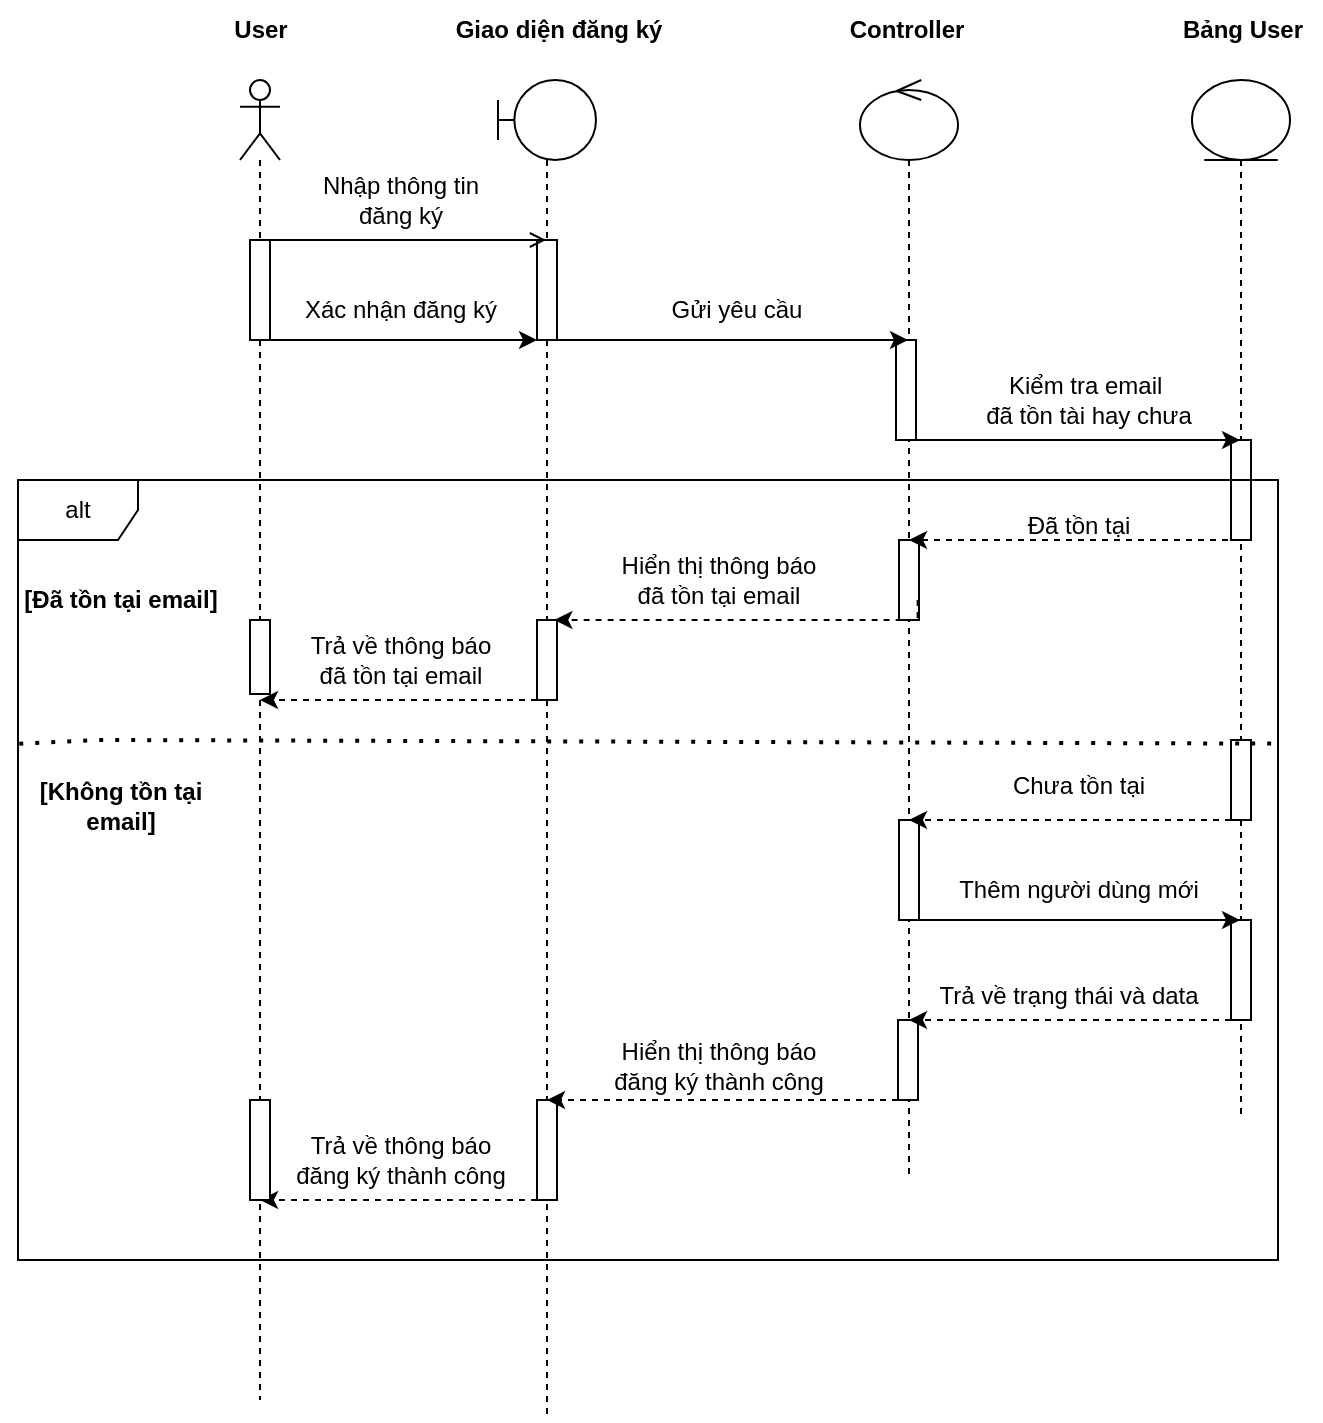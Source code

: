 <mxfile version="24.7.17" pages="8">
  <diagram name="TUANTU_KHH_DANGKI" id="zukSKWAgNHvSZ5jgsS9j">
    <mxGraphModel dx="2329" dy="564" grid="1" gridSize="10" guides="1" tooltips="1" connect="1" arrows="1" fold="1" page="1" pageScale="1" pageWidth="827" pageHeight="1169" math="0" shadow="0">
      <root>
        <mxCell id="0" />
        <mxCell id="1" parent="0" />
        <mxCell id="gHnQ3NCr38ggXMxu2Qe8-1" value="" style="shape=umlLifeline;perimeter=lifelinePerimeter;whiteSpace=wrap;html=1;container=1;dropTarget=0;collapsible=0;recursiveResize=0;outlineConnect=0;portConstraint=eastwest;newEdgeStyle={&quot;curved&quot;:0,&quot;rounded&quot;:0};participant=umlActor;size=40;" vertex="1" parent="1">
          <mxGeometry x="80" y="770" width="20" height="660" as="geometry" />
        </mxCell>
        <mxCell id="gHnQ3NCr38ggXMxu2Qe8-2" value="" style="html=1;points=[[0,0,0,0,5],[0,1,0,0,-5],[1,0,0,0,5],[1,1,0,0,-5]];perimeter=orthogonalPerimeter;outlineConnect=0;targetShapes=umlLifeline;portConstraint=eastwest;newEdgeStyle={&quot;curved&quot;:0,&quot;rounded&quot;:0};" vertex="1" parent="gHnQ3NCr38ggXMxu2Qe8-1">
          <mxGeometry x="5" y="80" width="10" height="50" as="geometry" />
        </mxCell>
        <mxCell id="gHnQ3NCr38ggXMxu2Qe8-3" value="" style="html=1;points=[[0,0,0,0,5],[0,1,0,0,-5],[1,0,0,0,5],[1,1,0,0,-5]];perimeter=orthogonalPerimeter;outlineConnect=0;targetShapes=umlLifeline;portConstraint=eastwest;newEdgeStyle={&quot;curved&quot;:0,&quot;rounded&quot;:0};" vertex="1" parent="gHnQ3NCr38ggXMxu2Qe8-1">
          <mxGeometry x="5" y="270" width="10" height="37" as="geometry" />
        </mxCell>
        <mxCell id="gHnQ3NCr38ggXMxu2Qe8-4" value="" style="shape=umlLifeline;perimeter=lifelinePerimeter;whiteSpace=wrap;html=1;container=1;dropTarget=0;collapsible=0;recursiveResize=0;outlineConnect=0;portConstraint=eastwest;newEdgeStyle={&quot;curved&quot;:0,&quot;rounded&quot;:0};participant=umlBoundary;" vertex="1" parent="1">
          <mxGeometry x="209" y="770" width="49" height="670" as="geometry" />
        </mxCell>
        <mxCell id="gHnQ3NCr38ggXMxu2Qe8-5" value="" style="html=1;points=[[0,0,0,0,5],[0,1,0,0,-5],[1,0,0,0,5],[1,1,0,0,-5]];perimeter=orthogonalPerimeter;outlineConnect=0;targetShapes=umlLifeline;portConstraint=eastwest;newEdgeStyle={&quot;curved&quot;:0,&quot;rounded&quot;:0};" vertex="1" parent="gHnQ3NCr38ggXMxu2Qe8-4">
          <mxGeometry x="19.5" y="80" width="10" height="50" as="geometry" />
        </mxCell>
        <mxCell id="gHnQ3NCr38ggXMxu2Qe8-6" value="" style="html=1;points=[[0,0,0,0,5],[0,1,0,0,-5],[1,0,0,0,5],[1,1,0,0,-5]];perimeter=orthogonalPerimeter;outlineConnect=0;targetShapes=umlLifeline;portConstraint=eastwest;newEdgeStyle={&quot;curved&quot;:0,&quot;rounded&quot;:0};" vertex="1" parent="gHnQ3NCr38ggXMxu2Qe8-4">
          <mxGeometry x="19.5" y="270" width="10" height="40" as="geometry" />
        </mxCell>
        <mxCell id="gHnQ3NCr38ggXMxu2Qe8-7" value="" style="html=1;points=[[0,0,0,0,5],[0,1,0,0,-5],[1,0,0,0,5],[1,1,0,0,-5]];perimeter=orthogonalPerimeter;outlineConnect=0;targetShapes=umlLifeline;portConstraint=eastwest;newEdgeStyle={&quot;curved&quot;:0,&quot;rounded&quot;:0};" vertex="1" parent="gHnQ3NCr38ggXMxu2Qe8-4">
          <mxGeometry x="19.5" y="510" width="10" height="50" as="geometry" />
        </mxCell>
        <mxCell id="gHnQ3NCr38ggXMxu2Qe8-8" value="" style="shape=umlLifeline;perimeter=lifelinePerimeter;whiteSpace=wrap;html=1;container=1;dropTarget=0;collapsible=0;recursiveResize=0;outlineConnect=0;portConstraint=eastwest;newEdgeStyle={&quot;curved&quot;:0,&quot;rounded&quot;:0};participant=umlEntity;" vertex="1" parent="1">
          <mxGeometry x="556" y="770" width="49" height="520" as="geometry" />
        </mxCell>
        <mxCell id="gHnQ3NCr38ggXMxu2Qe8-9" value="" style="html=1;points=[[0,0,0,0,5],[0,1,0,0,-5],[1,0,0,0,5],[1,1,0,0,-5]];perimeter=orthogonalPerimeter;outlineConnect=0;targetShapes=umlLifeline;portConstraint=eastwest;newEdgeStyle={&quot;curved&quot;:0,&quot;rounded&quot;:0};" vertex="1" parent="gHnQ3NCr38ggXMxu2Qe8-8">
          <mxGeometry x="19.5" y="180" width="10" height="50" as="geometry" />
        </mxCell>
        <mxCell id="gHnQ3NCr38ggXMxu2Qe8-10" value="" style="html=1;points=[[0,0,0,0,5],[0,1,0,0,-5],[1,0,0,0,5],[1,1,0,0,-5]];perimeter=orthogonalPerimeter;outlineConnect=0;targetShapes=umlLifeline;portConstraint=eastwest;newEdgeStyle={&quot;curved&quot;:0,&quot;rounded&quot;:0};" vertex="1" parent="gHnQ3NCr38ggXMxu2Qe8-8">
          <mxGeometry x="19.5" y="330" width="10" height="40" as="geometry" />
        </mxCell>
        <mxCell id="gHnQ3NCr38ggXMxu2Qe8-11" value="" style="html=1;points=[[0,0,0,0,5],[0,1,0,0,-5],[1,0,0,0,5],[1,1,0,0,-5]];perimeter=orthogonalPerimeter;outlineConnect=0;targetShapes=umlLifeline;portConstraint=eastwest;newEdgeStyle={&quot;curved&quot;:0,&quot;rounded&quot;:0};" vertex="1" parent="gHnQ3NCr38ggXMxu2Qe8-8">
          <mxGeometry x="19.5" y="420" width="10" height="50" as="geometry" />
        </mxCell>
        <mxCell id="gHnQ3NCr38ggXMxu2Qe8-12" value="" style="shape=umlLifeline;perimeter=lifelinePerimeter;whiteSpace=wrap;html=1;container=1;dropTarget=0;collapsible=0;recursiveResize=0;outlineConnect=0;portConstraint=eastwest;newEdgeStyle={&quot;curved&quot;:0,&quot;rounded&quot;:0};participant=umlControl;" vertex="1" parent="1">
          <mxGeometry x="390" y="770" width="49" height="550" as="geometry" />
        </mxCell>
        <mxCell id="gHnQ3NCr38ggXMxu2Qe8-13" value="" style="html=1;points=[[0,0,0,0,5],[0,1,0,0,-5],[1,0,0,0,5],[1,1,0,0,-5]];perimeter=orthogonalPerimeter;outlineConnect=0;targetShapes=umlLifeline;portConstraint=eastwest;newEdgeStyle={&quot;curved&quot;:0,&quot;rounded&quot;:0};" vertex="1" parent="gHnQ3NCr38ggXMxu2Qe8-12">
          <mxGeometry x="18" y="130" width="10" height="50" as="geometry" />
        </mxCell>
        <mxCell id="gHnQ3NCr38ggXMxu2Qe8-14" value="" style="html=1;points=[[0,0,0,0,5],[0,1,0,0,-5],[1,0,0,0,5],[1,1,0,0,-5]];perimeter=orthogonalPerimeter;outlineConnect=0;targetShapes=umlLifeline;portConstraint=eastwest;newEdgeStyle={&quot;curved&quot;:0,&quot;rounded&quot;:0};" vertex="1" parent="gHnQ3NCr38ggXMxu2Qe8-12">
          <mxGeometry x="19.5" y="230" width="10" height="40" as="geometry" />
        </mxCell>
        <mxCell id="gHnQ3NCr38ggXMxu2Qe8-15" value="" style="html=1;points=[[0,0,0,0,5],[0,1,0,0,-5],[1,0,0,0,5],[1,1,0,0,-5]];perimeter=orthogonalPerimeter;outlineConnect=0;targetShapes=umlLifeline;portConstraint=eastwest;newEdgeStyle={&quot;curved&quot;:0,&quot;rounded&quot;:0};" vertex="1" parent="gHnQ3NCr38ggXMxu2Qe8-12">
          <mxGeometry x="19.5" y="370" width="10" height="50" as="geometry" />
        </mxCell>
        <mxCell id="gHnQ3NCr38ggXMxu2Qe8-16" value="" style="html=1;points=[[0,0,0,0,5],[0,1,0,0,-5],[1,0,0,0,5],[1,1,0,0,-5]];perimeter=orthogonalPerimeter;outlineConnect=0;targetShapes=umlLifeline;portConstraint=eastwest;newEdgeStyle={&quot;curved&quot;:0,&quot;rounded&quot;:0};" vertex="1" parent="gHnQ3NCr38ggXMxu2Qe8-12">
          <mxGeometry x="19" y="470" width="10" height="40" as="geometry" />
        </mxCell>
        <mxCell id="gHnQ3NCr38ggXMxu2Qe8-17" value="&lt;b&gt;User&lt;/b&gt;" style="text;html=1;align=center;verticalAlign=middle;resizable=0;points=[];autosize=1;strokeColor=none;fillColor=none;" vertex="1" parent="1">
          <mxGeometry x="65" y="730" width="50" height="30" as="geometry" />
        </mxCell>
        <mxCell id="gHnQ3NCr38ggXMxu2Qe8-18" value="&lt;b&gt;Giao diện đăng ký&lt;/b&gt;" style="text;html=1;align=center;verticalAlign=middle;resizable=0;points=[];autosize=1;strokeColor=none;fillColor=none;" vertex="1" parent="1">
          <mxGeometry x="174" y="730" width="130" height="30" as="geometry" />
        </mxCell>
        <mxCell id="gHnQ3NCr38ggXMxu2Qe8-19" value="&lt;b&gt;Controller&lt;/b&gt;" style="text;html=1;align=center;verticalAlign=middle;resizable=0;points=[];autosize=1;strokeColor=none;fillColor=none;" vertex="1" parent="1">
          <mxGeometry x="373" y="730" width="80" height="30" as="geometry" />
        </mxCell>
        <mxCell id="gHnQ3NCr38ggXMxu2Qe8-20" value="&lt;b&gt;Bảng User&lt;/b&gt;" style="text;html=1;align=center;verticalAlign=middle;resizable=0;points=[];autosize=1;strokeColor=none;fillColor=none;" vertex="1" parent="1">
          <mxGeometry x="540.5" y="730" width="80" height="30" as="geometry" />
        </mxCell>
        <mxCell id="gHnQ3NCr38ggXMxu2Qe8-21" value="" style="endArrow=open;html=1;rounded=0;endFill=0;" edge="1" parent="1" source="gHnQ3NCr38ggXMxu2Qe8-1" target="gHnQ3NCr38ggXMxu2Qe8-4">
          <mxGeometry width="50" height="50" relative="1" as="geometry">
            <mxPoint x="349" y="1010" as="sourcePoint" />
            <mxPoint x="399" y="960" as="targetPoint" />
            <Array as="points">
              <mxPoint x="159" y="850" />
              <mxPoint x="199" y="850" />
            </Array>
          </mxGeometry>
        </mxCell>
        <mxCell id="gHnQ3NCr38ggXMxu2Qe8-22" value="Nhập thông tin&lt;div&gt;đăng ký&lt;/div&gt;" style="text;html=1;align=center;verticalAlign=middle;resizable=0;points=[];autosize=1;strokeColor=none;fillColor=none;" vertex="1" parent="1">
          <mxGeometry x="110" y="810" width="100" height="40" as="geometry" />
        </mxCell>
        <mxCell id="gHnQ3NCr38ggXMxu2Qe8-23" value="" style="endArrow=classic;html=1;rounded=0;" edge="1" parent="1" target="gHnQ3NCr38ggXMxu2Qe8-5">
          <mxGeometry width="50" height="50" relative="1" as="geometry">
            <mxPoint x="89" y="900" as="sourcePoint" />
            <mxPoint x="228" y="870" as="targetPoint" />
            <Array as="points">
              <mxPoint x="158.5" y="900" />
            </Array>
          </mxGeometry>
        </mxCell>
        <mxCell id="gHnQ3NCr38ggXMxu2Qe8-24" value="Xác nhận đăng ký" style="text;html=1;align=center;verticalAlign=middle;resizable=0;points=[];autosize=1;strokeColor=none;fillColor=none;" vertex="1" parent="1">
          <mxGeometry x="100" y="870" width="120" height="30" as="geometry" />
        </mxCell>
        <mxCell id="gHnQ3NCr38ggXMxu2Qe8-25" value="" style="endArrow=classic;html=1;rounded=0;" edge="1" parent="1" source="gHnQ3NCr38ggXMxu2Qe8-4" target="gHnQ3NCr38ggXMxu2Qe8-12">
          <mxGeometry width="50" height="50" relative="1" as="geometry">
            <mxPoint x="349" y="1010" as="sourcePoint" />
            <mxPoint x="399" y="960" as="targetPoint" />
            <Array as="points">
              <mxPoint x="319" y="900" />
            </Array>
          </mxGeometry>
        </mxCell>
        <mxCell id="gHnQ3NCr38ggXMxu2Qe8-26" value="Gửi yêu cầu" style="text;html=1;align=center;verticalAlign=middle;resizable=0;points=[];autosize=1;strokeColor=none;fillColor=none;" vertex="1" parent="1">
          <mxGeometry x="283" y="870" width="90" height="30" as="geometry" />
        </mxCell>
        <mxCell id="gHnQ3NCr38ggXMxu2Qe8-27" value="" style="endArrow=classic;html=1;rounded=0;" edge="1" parent="1" source="gHnQ3NCr38ggXMxu2Qe8-12" target="gHnQ3NCr38ggXMxu2Qe8-8">
          <mxGeometry width="50" height="50" relative="1" as="geometry">
            <mxPoint x="419" y="1010" as="sourcePoint" />
            <mxPoint x="399" y="960" as="targetPoint" />
            <Array as="points">
              <mxPoint x="499" y="950" />
            </Array>
          </mxGeometry>
        </mxCell>
        <mxCell id="gHnQ3NCr38ggXMxu2Qe8-28" value="Kiểm tra email&amp;nbsp;&lt;div&gt;đã tồn tài hay chưa&lt;/div&gt;" style="text;html=1;align=center;verticalAlign=middle;resizable=0;points=[];autosize=1;strokeColor=none;fillColor=none;" vertex="1" parent="1">
          <mxGeometry x="439" y="910" width="130" height="40" as="geometry" />
        </mxCell>
        <mxCell id="gHnQ3NCr38ggXMxu2Qe8-29" value="" style="endArrow=classic;html=1;rounded=0;dashed=1;" edge="1" parent="1" source="gHnQ3NCr38ggXMxu2Qe8-8" target="gHnQ3NCr38ggXMxu2Qe8-12">
          <mxGeometry width="50" height="50" relative="1" as="geometry">
            <mxPoint x="349" y="1010" as="sourcePoint" />
            <mxPoint x="399" y="960" as="targetPoint" />
            <Array as="points">
              <mxPoint x="499" y="1000" />
            </Array>
          </mxGeometry>
        </mxCell>
        <mxCell id="gHnQ3NCr38ggXMxu2Qe8-30" value="Đã tồn tại" style="text;html=1;align=center;verticalAlign=middle;resizable=0;points=[];autosize=1;strokeColor=none;fillColor=none;" vertex="1" parent="1">
          <mxGeometry x="464" y="978" width="70" height="30" as="geometry" />
        </mxCell>
        <mxCell id="gHnQ3NCr38ggXMxu2Qe8-31" style="edgeStyle=orthogonalEdgeStyle;rounded=0;orthogonalLoop=1;jettySize=auto;html=1;curved=0;dashed=1;" edge="1" parent="1">
          <mxGeometry relative="1" as="geometry">
            <mxPoint x="418.836" y="1030" as="sourcePoint" />
            <mxPoint x="237.169" y="1040" as="targetPoint" />
            <Array as="points">
              <mxPoint x="323.28" y="1040" />
              <mxPoint x="323.28" y="1040" />
            </Array>
          </mxGeometry>
        </mxCell>
        <mxCell id="gHnQ3NCr38ggXMxu2Qe8-32" style="edgeStyle=orthogonalEdgeStyle;rounded=0;orthogonalLoop=1;jettySize=auto;html=1;curved=0;dashed=1;" edge="1" parent="1" source="gHnQ3NCr38ggXMxu2Qe8-6" target="gHnQ3NCr38ggXMxu2Qe8-1">
          <mxGeometry relative="1" as="geometry">
            <Array as="points">
              <mxPoint x="169" y="1080" />
              <mxPoint x="169" y="1080" />
            </Array>
          </mxGeometry>
        </mxCell>
        <mxCell id="gHnQ3NCr38ggXMxu2Qe8-33" value="Hiển thị thông báo&lt;div&gt;đã tồn tại email&lt;/div&gt;" style="text;html=1;align=center;verticalAlign=middle;resizable=0;points=[];autosize=1;strokeColor=none;fillColor=none;" vertex="1" parent="1">
          <mxGeometry x="259" y="1000" width="120" height="40" as="geometry" />
        </mxCell>
        <mxCell id="gHnQ3NCr38ggXMxu2Qe8-34" value="Trả về thông báo&lt;div&gt;đã tồn tại email&lt;/div&gt;" style="text;html=1;align=center;verticalAlign=middle;resizable=0;points=[];autosize=1;strokeColor=none;fillColor=none;" vertex="1" parent="1">
          <mxGeometry x="105" y="1040" width="110" height="40" as="geometry" />
        </mxCell>
        <mxCell id="gHnQ3NCr38ggXMxu2Qe8-35" style="edgeStyle=orthogonalEdgeStyle;rounded=0;orthogonalLoop=1;jettySize=auto;html=1;curved=0;dashed=1;" edge="1" parent="1" source="gHnQ3NCr38ggXMxu2Qe8-10" target="gHnQ3NCr38ggXMxu2Qe8-12">
          <mxGeometry relative="1" as="geometry">
            <Array as="points">
              <mxPoint x="499" y="1140" />
              <mxPoint x="499" y="1140" />
            </Array>
          </mxGeometry>
        </mxCell>
        <mxCell id="gHnQ3NCr38ggXMxu2Qe8-36" value="Chưa tồn tại" style="text;html=1;align=center;verticalAlign=middle;resizable=0;points=[];autosize=1;strokeColor=none;fillColor=none;" vertex="1" parent="1">
          <mxGeometry x="454" y="1108" width="90" height="30" as="geometry" />
        </mxCell>
        <mxCell id="gHnQ3NCr38ggXMxu2Qe8-37" value="" style="edgeStyle=orthogonalEdgeStyle;rounded=0;orthogonalLoop=1;jettySize=auto;html=1;curved=0;" edge="1" parent="1" source="gHnQ3NCr38ggXMxu2Qe8-15" target="gHnQ3NCr38ggXMxu2Qe8-8">
          <mxGeometry relative="1" as="geometry">
            <Array as="points">
              <mxPoint x="499" y="1190" />
              <mxPoint x="499" y="1190" />
            </Array>
          </mxGeometry>
        </mxCell>
        <mxCell id="gHnQ3NCr38ggXMxu2Qe8-38" value="Thêm người dùng mới" style="text;html=1;align=center;verticalAlign=middle;resizable=0;points=[];autosize=1;strokeColor=none;fillColor=none;" vertex="1" parent="1">
          <mxGeometry x="429" y="1160" width="140" height="30" as="geometry" />
        </mxCell>
        <mxCell id="gHnQ3NCr38ggXMxu2Qe8-39" style="edgeStyle=orthogonalEdgeStyle;rounded=0;orthogonalLoop=1;jettySize=auto;html=1;curved=0;dashed=1;" edge="1" parent="1" source="gHnQ3NCr38ggXMxu2Qe8-11" target="gHnQ3NCr38ggXMxu2Qe8-12">
          <mxGeometry relative="1" as="geometry">
            <Array as="points">
              <mxPoint x="499" y="1240" />
              <mxPoint x="499" y="1240" />
            </Array>
          </mxGeometry>
        </mxCell>
        <mxCell id="gHnQ3NCr38ggXMxu2Qe8-40" value="Trả về trạng thái và data" style="text;html=1;align=center;verticalAlign=middle;resizable=0;points=[];autosize=1;strokeColor=none;fillColor=none;" vertex="1" parent="1">
          <mxGeometry x="419" y="1213" width="150" height="30" as="geometry" />
        </mxCell>
        <mxCell id="gHnQ3NCr38ggXMxu2Qe8-41" style="edgeStyle=orthogonalEdgeStyle;rounded=0;orthogonalLoop=1;jettySize=auto;html=1;curved=0;dashed=1;" edge="1" parent="1" source="gHnQ3NCr38ggXMxu2Qe8-16" target="gHnQ3NCr38ggXMxu2Qe8-4">
          <mxGeometry relative="1" as="geometry">
            <Array as="points">
              <mxPoint x="329" y="1280" />
              <mxPoint x="329" y="1280" />
            </Array>
          </mxGeometry>
        </mxCell>
        <mxCell id="gHnQ3NCr38ggXMxu2Qe8-42" value="Hiển thị thông báo&lt;div&gt;đăng ký thành công&lt;/div&gt;" style="text;html=1;align=center;verticalAlign=middle;resizable=0;points=[];autosize=1;strokeColor=none;fillColor=none;" vertex="1" parent="1">
          <mxGeometry x="254" y="1243" width="130" height="40" as="geometry" />
        </mxCell>
        <mxCell id="gHnQ3NCr38ggXMxu2Qe8-43" style="edgeStyle=orthogonalEdgeStyle;rounded=0;orthogonalLoop=1;jettySize=auto;html=1;curved=0;dashed=1;" edge="1" parent="1" source="gHnQ3NCr38ggXMxu2Qe8-7" target="gHnQ3NCr38ggXMxu2Qe8-1">
          <mxGeometry relative="1" as="geometry">
            <Array as="points">
              <mxPoint x="169" y="1330" />
              <mxPoint x="169" y="1330" />
            </Array>
          </mxGeometry>
        </mxCell>
        <mxCell id="gHnQ3NCr38ggXMxu2Qe8-44" value="Trả về thông báo&lt;div&gt;đăng ký thành công&lt;/div&gt;" style="text;html=1;align=center;verticalAlign=middle;resizable=0;points=[];autosize=1;strokeColor=none;fillColor=none;" vertex="1" parent="1">
          <mxGeometry x="95" y="1290" width="130" height="40" as="geometry" />
        </mxCell>
        <mxCell id="gHnQ3NCr38ggXMxu2Qe8-45" value="alt" style="shape=umlFrame;whiteSpace=wrap;html=1;pointerEvents=0;" vertex="1" parent="1">
          <mxGeometry x="-31" y="970" width="630" height="390" as="geometry" />
        </mxCell>
        <mxCell id="gHnQ3NCr38ggXMxu2Qe8-46" value="" style="endArrow=none;dashed=1;html=1;dashPattern=1 3;strokeWidth=2;rounded=0;exitX=0.001;exitY=0.338;exitDx=0;exitDy=0;exitPerimeter=0;entryX=1;entryY=0.338;entryDx=0;entryDy=0;entryPerimeter=0;" edge="1" parent="1" source="gHnQ3NCr38ggXMxu2Qe8-45" target="gHnQ3NCr38ggXMxu2Qe8-45">
          <mxGeometry width="50" height="50" relative="1" as="geometry">
            <mxPoint x="-27.52" y="1108" as="sourcePoint" />
            <mxPoint x="605" y="1111.51" as="targetPoint" />
            <Array as="points">
              <mxPoint x="9" y="1100" />
            </Array>
          </mxGeometry>
        </mxCell>
        <mxCell id="gHnQ3NCr38ggXMxu2Qe8-47" value="&lt;b&gt;[Đã tồn tại email]&lt;/b&gt;" style="text;html=1;align=center;verticalAlign=middle;resizable=0;points=[];autosize=1;strokeColor=none;fillColor=none;" vertex="1" parent="1">
          <mxGeometry x="-40" y="1015" width="120" height="30" as="geometry" />
        </mxCell>
        <mxCell id="gHnQ3NCr38ggXMxu2Qe8-48" value="&lt;b&gt;[Không tồn tại&lt;/b&gt;&lt;div&gt;&lt;b&gt;email]&lt;/b&gt;&lt;/div&gt;" style="text;html=1;align=center;verticalAlign=middle;resizable=0;points=[];autosize=1;strokeColor=none;fillColor=none;" vertex="1" parent="1">
          <mxGeometry x="-30" y="1113" width="100" height="40" as="geometry" />
        </mxCell>
        <mxCell id="gHnQ3NCr38ggXMxu2Qe8-49" value="" style="html=1;points=[[0,0,0,0,5],[0,1,0,0,-5],[1,0,0,0,5],[1,1,0,0,-5]];perimeter=orthogonalPerimeter;outlineConnect=0;targetShapes=umlLifeline;portConstraint=eastwest;newEdgeStyle={&quot;curved&quot;:0,&quot;rounded&quot;:0};" vertex="1" parent="1">
          <mxGeometry x="85" y="1280" width="10" height="50" as="geometry" />
        </mxCell>
      </root>
    </mxGraphModel>
  </diagram>
  <diagram id="9wNrB8_np9KuI7063ASd" name="KH_Login">
    <mxGraphModel dx="2329" dy="564" grid="1" gridSize="10" guides="1" tooltips="1" connect="1" arrows="1" fold="1" page="1" pageScale="1" pageWidth="827" pageHeight="1169" math="0" shadow="0">
      <root>
        <mxCell id="0" />
        <mxCell id="1" parent="0" />
        <mxCell id="9ccCEvrLWosRLunpxH3f-1" value="" style="shape=umlLifeline;perimeter=lifelinePerimeter;whiteSpace=wrap;html=1;container=1;dropTarget=0;collapsible=0;recursiveResize=0;outlineConnect=0;portConstraint=eastwest;newEdgeStyle={&quot;curved&quot;:0,&quot;rounded&quot;:0};participant=umlActor;size=40;" vertex="1" parent="1">
          <mxGeometry x="90" y="120" width="20" height="660" as="geometry" />
        </mxCell>
        <mxCell id="9ccCEvrLWosRLunpxH3f-2" value="" style="html=1;points=[[0,0,0,0,5],[0,1,0,0,-5],[1,0,0,0,5],[1,1,0,0,-5]];perimeter=orthogonalPerimeter;outlineConnect=0;targetShapes=umlLifeline;portConstraint=eastwest;newEdgeStyle={&quot;curved&quot;:0,&quot;rounded&quot;:0};" vertex="1" parent="9ccCEvrLWosRLunpxH3f-1">
          <mxGeometry x="5" y="80" width="10" height="50" as="geometry" />
        </mxCell>
        <mxCell id="9ccCEvrLWosRLunpxH3f-3" value="" style="html=1;points=[[0,0,0,0,5],[0,1,0,0,-5],[1,0,0,0,5],[1,1,0,0,-5]];perimeter=orthogonalPerimeter;outlineConnect=0;targetShapes=umlLifeline;portConstraint=eastwest;newEdgeStyle={&quot;curved&quot;:0,&quot;rounded&quot;:0};" vertex="1" parent="9ccCEvrLWosRLunpxH3f-1">
          <mxGeometry x="5" y="270" width="10" height="37" as="geometry" />
        </mxCell>
        <mxCell id="9ccCEvrLWosRLunpxH3f-4" value="" style="html=1;points=[[0,0,0,0,5],[0,1,0,0,-5],[1,0,0,0,5],[1,1,0,0,-5]];perimeter=orthogonalPerimeter;outlineConnect=0;targetShapes=umlLifeline;portConstraint=eastwest;newEdgeStyle={&quot;curved&quot;:0,&quot;rounded&quot;:0};" vertex="1" parent="9ccCEvrLWosRLunpxH3f-1">
          <mxGeometry x="5" y="430" width="10" height="40" as="geometry" />
        </mxCell>
        <mxCell id="9ccCEvrLWosRLunpxH3f-5" value="" style="shape=umlLifeline;perimeter=lifelinePerimeter;whiteSpace=wrap;html=1;container=1;dropTarget=0;collapsible=0;recursiveResize=0;outlineConnect=0;portConstraint=eastwest;newEdgeStyle={&quot;curved&quot;:0,&quot;rounded&quot;:0};participant=umlBoundary;" vertex="1" parent="1">
          <mxGeometry x="219" y="120" width="49" height="670" as="geometry" />
        </mxCell>
        <mxCell id="9ccCEvrLWosRLunpxH3f-6" value="" style="html=1;points=[[0,0,0,0,5],[0,1,0,0,-5],[1,0,0,0,5],[1,1,0,0,-5]];perimeter=orthogonalPerimeter;outlineConnect=0;targetShapes=umlLifeline;portConstraint=eastwest;newEdgeStyle={&quot;curved&quot;:0,&quot;rounded&quot;:0};" vertex="1" parent="9ccCEvrLWosRLunpxH3f-5">
          <mxGeometry x="19.5" y="80" width="10" height="50" as="geometry" />
        </mxCell>
        <mxCell id="9ccCEvrLWosRLunpxH3f-7" value="" style="html=1;points=[[0,0,0,0,5],[0,1,0,0,-5],[1,0,0,0,5],[1,1,0,0,-5]];perimeter=orthogonalPerimeter;outlineConnect=0;targetShapes=umlLifeline;portConstraint=eastwest;newEdgeStyle={&quot;curved&quot;:0,&quot;rounded&quot;:0};" vertex="1" parent="9ccCEvrLWosRLunpxH3f-5">
          <mxGeometry x="19.5" y="420" width="10" height="50" as="geometry" />
        </mxCell>
        <mxCell id="9ccCEvrLWosRLunpxH3f-8" value="" style="shape=umlLifeline;perimeter=lifelinePerimeter;whiteSpace=wrap;html=1;container=1;dropTarget=0;collapsible=0;recursiveResize=0;outlineConnect=0;portConstraint=eastwest;newEdgeStyle={&quot;curved&quot;:0,&quot;rounded&quot;:0};participant=umlEntity;" vertex="1" parent="1">
          <mxGeometry x="683" y="120" width="49" height="520" as="geometry" />
        </mxCell>
        <mxCell id="9ccCEvrLWosRLunpxH3f-9" value="" style="html=1;points=[[0,0,0,0,5],[0,1,0,0,-5],[1,0,0,0,5],[1,1,0,0,-5]];perimeter=orthogonalPerimeter;outlineConnect=0;targetShapes=umlLifeline;portConstraint=eastwest;newEdgeStyle={&quot;curved&quot;:0,&quot;rounded&quot;:0};" vertex="1" parent="9ccCEvrLWosRLunpxH3f-8">
          <mxGeometry x="19.5" y="180" width="10" height="50" as="geometry" />
        </mxCell>
        <mxCell id="9ccCEvrLWosRLunpxH3f-10" value="" style="html=1;points=[[0,0,0,0,5],[0,1,0,0,-5],[1,0,0,0,5],[1,1,0,0,-5]];perimeter=orthogonalPerimeter;outlineConnect=0;targetShapes=umlLifeline;portConstraint=eastwest;newEdgeStyle={&quot;curved&quot;:0,&quot;rounded&quot;:0};" vertex="1" parent="9ccCEvrLWosRLunpxH3f-8">
          <mxGeometry x="19.5" y="330" width="10" height="40" as="geometry" />
        </mxCell>
        <mxCell id="9ccCEvrLWosRLunpxH3f-11" value="" style="shape=umlLifeline;perimeter=lifelinePerimeter;whiteSpace=wrap;html=1;container=1;dropTarget=0;collapsible=0;recursiveResize=0;outlineConnect=0;portConstraint=eastwest;newEdgeStyle={&quot;curved&quot;:0,&quot;rounded&quot;:0};participant=umlControl;" vertex="1" parent="1">
          <mxGeometry x="517" y="120" width="49" height="550" as="geometry" />
        </mxCell>
        <mxCell id="9ccCEvrLWosRLunpxH3f-12" value="" style="html=1;points=[[0,0,0,0,5],[0,1,0,0,-5],[1,0,0,0,5],[1,1,0,0,-5]];perimeter=orthogonalPerimeter;outlineConnect=0;targetShapes=umlLifeline;portConstraint=eastwest;newEdgeStyle={&quot;curved&quot;:0,&quot;rounded&quot;:0};" vertex="1" parent="9ccCEvrLWosRLunpxH3f-11">
          <mxGeometry x="18" y="130" width="10" height="50" as="geometry" />
        </mxCell>
        <mxCell id="9ccCEvrLWosRLunpxH3f-13" value="" style="html=1;points=[[0,0,0,0,5],[0,1,0,0,-5],[1,0,0,0,5],[1,1,0,0,-5]];perimeter=orthogonalPerimeter;outlineConnect=0;targetShapes=umlLifeline;portConstraint=eastwest;newEdgeStyle={&quot;curved&quot;:0,&quot;rounded&quot;:0};" vertex="1" parent="9ccCEvrLWosRLunpxH3f-11">
          <mxGeometry x="19.5" y="230" width="10" height="40" as="geometry" />
        </mxCell>
        <mxCell id="9ccCEvrLWosRLunpxH3f-14" value="" style="html=1;points=[[0,0,0,0,5],[0,1,0,0,-5],[1,0,0,0,5],[1,1,0,0,-5]];perimeter=orthogonalPerimeter;outlineConnect=0;targetShapes=umlLifeline;portConstraint=eastwest;newEdgeStyle={&quot;curved&quot;:0,&quot;rounded&quot;:0};" vertex="1" parent="9ccCEvrLWosRLunpxH3f-11">
          <mxGeometry x="19.5" y="370" width="10" height="50" as="geometry" />
        </mxCell>
        <mxCell id="9ccCEvrLWosRLunpxH3f-15" value="&lt;b&gt;User&lt;/b&gt;" style="text;html=1;align=center;verticalAlign=middle;resizable=0;points=[];autosize=1;strokeColor=none;fillColor=none;" vertex="1" parent="1">
          <mxGeometry x="75" y="80" width="50" height="30" as="geometry" />
        </mxCell>
        <mxCell id="9ccCEvrLWosRLunpxH3f-16" value="&lt;b&gt;Giao diện đăng nhập&lt;/b&gt;" style="text;html=1;align=center;verticalAlign=middle;resizable=0;points=[];autosize=1;strokeColor=none;fillColor=none;" vertex="1" parent="1">
          <mxGeometry x="179" y="80" width="140" height="30" as="geometry" />
        </mxCell>
        <mxCell id="9ccCEvrLWosRLunpxH3f-17" value="&lt;b&gt;Controller&lt;/b&gt;" style="text;html=1;align=center;verticalAlign=middle;resizable=0;points=[];autosize=1;strokeColor=none;fillColor=none;" vertex="1" parent="1">
          <mxGeometry x="500" y="80" width="80" height="30" as="geometry" />
        </mxCell>
        <mxCell id="9ccCEvrLWosRLunpxH3f-18" value="&lt;b&gt;Bảng User&lt;/b&gt;" style="text;html=1;align=center;verticalAlign=middle;resizable=0;points=[];autosize=1;strokeColor=none;fillColor=none;" vertex="1" parent="1">
          <mxGeometry x="667.5" y="80" width="80" height="30" as="geometry" />
        </mxCell>
        <mxCell id="9ccCEvrLWosRLunpxH3f-19" value="" style="endArrow=open;html=1;rounded=0;endFill=0;" edge="1" parent="1" source="9ccCEvrLWosRLunpxH3f-1" target="9ccCEvrLWosRLunpxH3f-5">
          <mxGeometry width="50" height="50" relative="1" as="geometry">
            <mxPoint x="359" y="360" as="sourcePoint" />
            <mxPoint x="409" y="310" as="targetPoint" />
            <Array as="points">
              <mxPoint x="169" y="200" />
              <mxPoint x="209" y="200" />
            </Array>
          </mxGeometry>
        </mxCell>
        <mxCell id="9ccCEvrLWosRLunpxH3f-20" value="Nhập thông đăng nhập" style="text;html=1;align=center;verticalAlign=middle;resizable=0;points=[];autosize=1;strokeColor=none;fillColor=none;" vertex="1" parent="1">
          <mxGeometry x="95" y="165" width="150" height="30" as="geometry" />
        </mxCell>
        <mxCell id="9ccCEvrLWosRLunpxH3f-21" value="" style="endArrow=classic;html=1;rounded=0;" edge="1" parent="1" target="9ccCEvrLWosRLunpxH3f-6">
          <mxGeometry width="50" height="50" relative="1" as="geometry">
            <mxPoint x="99" y="250" as="sourcePoint" />
            <mxPoint x="238" y="220" as="targetPoint" />
            <Array as="points">
              <mxPoint x="168.5" y="250" />
            </Array>
          </mxGeometry>
        </mxCell>
        <mxCell id="9ccCEvrLWosRLunpxH3f-22" value="Xác nhận đăng nhập" style="text;html=1;align=center;verticalAlign=middle;resizable=0;points=[];autosize=1;strokeColor=none;fillColor=none;" vertex="1" parent="1">
          <mxGeometry x="105" y="220" width="130" height="30" as="geometry" />
        </mxCell>
        <mxCell id="9ccCEvrLWosRLunpxH3f-23" value="" style="endArrow=classic;html=1;rounded=0;" edge="1" parent="1" source="9ccCEvrLWosRLunpxH3f-5" target="9ccCEvrLWosRLunpxH3f-11">
          <mxGeometry width="50" height="50" relative="1" as="geometry">
            <mxPoint x="359" y="360" as="sourcePoint" />
            <mxPoint x="409" y="310" as="targetPoint" />
            <Array as="points">
              <mxPoint x="329" y="250" />
            </Array>
          </mxGeometry>
        </mxCell>
        <mxCell id="9ccCEvrLWosRLunpxH3f-24" value="Gửi yêu cầu" style="text;html=1;align=center;verticalAlign=middle;resizable=0;points=[];autosize=1;strokeColor=none;fillColor=none;" vertex="1" parent="1">
          <mxGeometry x="269" y="220" width="90" height="30" as="geometry" />
        </mxCell>
        <mxCell id="9ccCEvrLWosRLunpxH3f-25" value="" style="endArrow=classic;html=1;rounded=0;" edge="1" parent="1" source="9ccCEvrLWosRLunpxH3f-11" target="9ccCEvrLWosRLunpxH3f-8">
          <mxGeometry width="50" height="50" relative="1" as="geometry">
            <mxPoint x="546" y="360" as="sourcePoint" />
            <mxPoint x="526" y="310" as="targetPoint" />
            <Array as="points">
              <mxPoint x="626" y="300" />
            </Array>
          </mxGeometry>
        </mxCell>
        <mxCell id="9ccCEvrLWosRLunpxH3f-26" value="Kiểm tra email và password" style="text;html=1;align=center;verticalAlign=middle;resizable=0;points=[];autosize=1;strokeColor=none;fillColor=none;" vertex="1" parent="1">
          <mxGeometry x="546" y="265" width="170" height="30" as="geometry" />
        </mxCell>
        <mxCell id="9ccCEvrLWosRLunpxH3f-27" value="" style="endArrow=classic;html=1;rounded=0;dashed=1;" edge="1" parent="1" source="9ccCEvrLWosRLunpxH3f-8" target="9ccCEvrLWosRLunpxH3f-11">
          <mxGeometry width="50" height="50" relative="1" as="geometry">
            <mxPoint x="476" y="360" as="sourcePoint" />
            <mxPoint x="526" y="310" as="targetPoint" />
            <Array as="points">
              <mxPoint x="626" y="350" />
            </Array>
          </mxGeometry>
        </mxCell>
        <mxCell id="9ccCEvrLWosRLunpxH3f-28" value="Trả về trạng thái và data" style="text;html=1;align=center;verticalAlign=middle;resizable=0;points=[];autosize=1;strokeColor=none;fillColor=none;" vertex="1" parent="1">
          <mxGeometry x="546" y="325" width="150" height="30" as="geometry" />
        </mxCell>
        <mxCell id="9ccCEvrLWosRLunpxH3f-29" style="edgeStyle=orthogonalEdgeStyle;rounded=0;orthogonalLoop=1;jettySize=auto;html=1;curved=0;dashed=1;exitX=1;exitY=1;exitDx=0;exitDy=-5;exitPerimeter=0;" edge="1" parent="1" source="9ccCEvrLWosRLunpxH3f-13" target="9ccCEvrLWosRLunpxH3f-40">
          <mxGeometry relative="1" as="geometry">
            <mxPoint x="428.836" y="380" as="sourcePoint" />
            <mxPoint x="247.169" y="390" as="targetPoint" />
            <Array as="points">
              <mxPoint x="547" y="390" />
            </Array>
          </mxGeometry>
        </mxCell>
        <mxCell id="9ccCEvrLWosRLunpxH3f-30" value="Trả về thông báo&lt;div&gt;đăng nhập thành công&lt;/div&gt;" style="text;html=1;align=center;verticalAlign=middle;resizable=0;points=[];autosize=1;strokeColor=none;fillColor=none;" vertex="1" parent="1">
          <mxGeometry x="174" y="390" width="140" height="40" as="geometry" />
        </mxCell>
        <mxCell id="9ccCEvrLWosRLunpxH3f-31" style="edgeStyle=orthogonalEdgeStyle;rounded=0;orthogonalLoop=1;jettySize=auto;html=1;curved=0;dashed=1;" edge="1" parent="1" source="9ccCEvrLWosRLunpxH3f-10" target="9ccCEvrLWosRLunpxH3f-11">
          <mxGeometry relative="1" as="geometry">
            <Array as="points">
              <mxPoint x="626" y="490" />
              <mxPoint x="626" y="490" />
            </Array>
          </mxGeometry>
        </mxCell>
        <mxCell id="9ccCEvrLWosRLunpxH3f-32" value="Trả về trạng thái" style="text;html=1;align=center;verticalAlign=middle;resizable=0;points=[];autosize=1;strokeColor=none;fillColor=none;" vertex="1" parent="1">
          <mxGeometry x="571" y="458" width="110" height="30" as="geometry" />
        </mxCell>
        <mxCell id="9ccCEvrLWosRLunpxH3f-33" style="edgeStyle=orthogonalEdgeStyle;rounded=0;orthogonalLoop=1;jettySize=auto;html=1;curved=0;dashed=1;" edge="1" parent="1" target="9ccCEvrLWosRLunpxH3f-5">
          <mxGeometry relative="1" as="geometry">
            <Array as="points">
              <mxPoint x="541" y="540" />
            </Array>
            <mxPoint x="541" y="590" as="sourcePoint" />
          </mxGeometry>
        </mxCell>
        <mxCell id="9ccCEvrLWosRLunpxH3f-34" value="Hiển thị thông báo đăng nhập thất bại" style="text;html=1;align=center;verticalAlign=middle;resizable=0;points=[];autosize=1;strokeColor=none;fillColor=none;" vertex="1" parent="1">
          <mxGeometry x="298" y="510" width="220" height="30" as="geometry" />
        </mxCell>
        <mxCell id="9ccCEvrLWosRLunpxH3f-35" style="edgeStyle=orthogonalEdgeStyle;rounded=0;orthogonalLoop=1;jettySize=auto;html=1;curved=0;dashed=1;" edge="1" parent="1" source="9ccCEvrLWosRLunpxH3f-7" target="9ccCEvrLWosRLunpxH3f-1">
          <mxGeometry relative="1" as="geometry">
            <Array as="points">
              <mxPoint x="220" y="590" />
              <mxPoint x="220" y="590" />
            </Array>
          </mxGeometry>
        </mxCell>
        <mxCell id="9ccCEvrLWosRLunpxH3f-36" value="Trả về thông báo email&amp;nbsp;&lt;div&gt;hoặc pass không đúng&lt;/div&gt;" style="text;html=1;align=center;verticalAlign=middle;resizable=0;points=[];autosize=1;strokeColor=none;fillColor=none;" vertex="1" parent="1">
          <mxGeometry x="95" y="553" width="150" height="40" as="geometry" />
        </mxCell>
        <mxCell id="9ccCEvrLWosRLunpxH3f-37" value="alt" style="shape=umlFrame;whiteSpace=wrap;html=1;pointerEvents=0;" vertex="1" parent="1">
          <mxGeometry x="-21" y="320" width="751" height="390" as="geometry" />
        </mxCell>
        <mxCell id="9ccCEvrLWosRLunpxH3f-38" value="&lt;b&gt;[Thông tin đăng&lt;/b&gt;&lt;div&gt;&lt;b&gt;nhập đúng]&lt;/b&gt;&lt;/div&gt;" style="text;html=1;align=center;verticalAlign=middle;resizable=0;points=[];autosize=1;strokeColor=none;fillColor=none;" vertex="1" parent="1">
          <mxGeometry x="-25" y="360" width="110" height="40" as="geometry" />
        </mxCell>
        <mxCell id="9ccCEvrLWosRLunpxH3f-39" value="&lt;b&gt;[Thông tin đăng&amp;nbsp;&lt;/b&gt;&lt;div&gt;&lt;b&gt;nhập sai]&lt;/b&gt;&lt;/div&gt;" style="text;html=1;align=center;verticalAlign=middle;resizable=0;points=[];autosize=1;strokeColor=none;fillColor=none;" vertex="1" parent="1">
          <mxGeometry x="-30" y="460" width="120" height="40" as="geometry" />
        </mxCell>
        <mxCell id="9ccCEvrLWosRLunpxH3f-40" value="" style="shape=umlLifeline;perimeter=lifelinePerimeter;whiteSpace=wrap;html=1;container=1;dropTarget=0;collapsible=0;recursiveResize=0;outlineConnect=0;portConstraint=eastwest;newEdgeStyle={&quot;curved&quot;:0,&quot;rounded&quot;:0};participant=umlBoundary;" vertex="1" parent="1">
          <mxGeometry x="383" y="120" width="50" height="610" as="geometry" />
        </mxCell>
        <mxCell id="9ccCEvrLWosRLunpxH3f-41" value="" style="html=1;points=[[0,0,0,0,5],[0,1,0,0,-5],[1,0,0,0,5],[1,1,0,0,-5]];perimeter=orthogonalPerimeter;outlineConnect=0;targetShapes=umlLifeline;portConstraint=eastwest;newEdgeStyle={&quot;curved&quot;:0,&quot;rounded&quot;:0};" vertex="1" parent="9ccCEvrLWosRLunpxH3f-40">
          <mxGeometry x="20" y="270" width="10" height="40" as="geometry" />
        </mxCell>
        <mxCell id="9ccCEvrLWosRLunpxH3f-42" value="&lt;b&gt;Giao diện Home&lt;/b&gt;" style="text;html=1;align=center;verticalAlign=middle;resizable=0;points=[];autosize=1;strokeColor=none;fillColor=none;" vertex="1" parent="1">
          <mxGeometry x="353" y="80" width="110" height="30" as="geometry" />
        </mxCell>
        <mxCell id="9ccCEvrLWosRLunpxH3f-43" value="Hiển thị giao diện&lt;div&gt;trang chủ&lt;/div&gt;" style="text;html=1;align=center;verticalAlign=middle;resizable=0;points=[];autosize=1;strokeColor=none;fillColor=none;" vertex="1" parent="1">
          <mxGeometry x="420" y="355" width="120" height="40" as="geometry" />
        </mxCell>
        <mxCell id="9ccCEvrLWosRLunpxH3f-44" style="edgeStyle=orthogonalEdgeStyle;rounded=0;orthogonalLoop=1;jettySize=auto;html=1;curved=0;dashed=1;" edge="1" parent="1" source="9ccCEvrLWosRLunpxH3f-41" target="9ccCEvrLWosRLunpxH3f-1">
          <mxGeometry relative="1" as="geometry">
            <Array as="points">
              <mxPoint x="180" y="430" />
              <mxPoint x="180" y="430" />
            </Array>
          </mxGeometry>
        </mxCell>
        <mxCell id="9ccCEvrLWosRLunpxH3f-45" value="" style="endArrow=none;dashed=1;html=1;dashPattern=1 3;strokeWidth=2;rounded=0;exitX=0;exitY=0.313;exitDx=0;exitDy=0;exitPerimeter=0;entryX=1.004;entryY=0.313;entryDx=0;entryDy=0;entryPerimeter=0;" edge="1" parent="1" source="9ccCEvrLWosRLunpxH3f-37" target="9ccCEvrLWosRLunpxH3f-37">
          <mxGeometry width="50" height="50" relative="1" as="geometry">
            <mxPoint x="290" y="530" as="sourcePoint" />
            <mxPoint x="340" y="480" as="targetPoint" />
          </mxGeometry>
        </mxCell>
      </root>
    </mxGraphModel>
  </diagram>
  <diagram id="csLKKzvzz5IT_YGsa4zq" name="KH_ThayDoiThongTinTK">
    <mxGraphModel dx="1502" dy="564" grid="1" gridSize="10" guides="1" tooltips="1" connect="1" arrows="1" fold="1" page="1" pageScale="1" pageWidth="827" pageHeight="1169" math="0" shadow="0">
      <root>
        <mxCell id="0" />
        <mxCell id="1" parent="0" />
        <mxCell id="U67_qKwgp8pQ_kDGGZBL-1" value="" style="shape=umlLifeline;perimeter=lifelinePerimeter;whiteSpace=wrap;html=1;container=1;dropTarget=0;collapsible=0;recursiveResize=0;outlineConnect=0;portConstraint=eastwest;newEdgeStyle={&quot;curved&quot;:0,&quot;rounded&quot;:0};participant=umlActor;size=40;" parent="1" vertex="1">
          <mxGeometry x="220" y="60" width="20" height="660" as="geometry" />
        </mxCell>
        <mxCell id="U67_qKwgp8pQ_kDGGZBL-2" value="" style="html=1;points=[[0,0,0,0,5],[0,1,0,0,-5],[1,0,0,0,5],[1,1,0,0,-5]];perimeter=orthogonalPerimeter;outlineConnect=0;targetShapes=umlLifeline;portConstraint=eastwest;newEdgeStyle={&quot;curved&quot;:0,&quot;rounded&quot;:0};" parent="U67_qKwgp8pQ_kDGGZBL-1" vertex="1">
          <mxGeometry x="5" y="80" width="10" height="50" as="geometry" />
        </mxCell>
        <mxCell id="U67_qKwgp8pQ_kDGGZBL-3" value="" style="html=1;points=[[0,0,0,0,5],[0,1,0,0,-5],[1,0,0,0,5],[1,1,0,0,-5]];perimeter=orthogonalPerimeter;outlineConnect=0;targetShapes=umlLifeline;portConstraint=eastwest;newEdgeStyle={&quot;curved&quot;:0,&quot;rounded&quot;:0};" parent="U67_qKwgp8pQ_kDGGZBL-1" vertex="1">
          <mxGeometry x="5" y="270" width="10" height="37" as="geometry" />
        </mxCell>
        <mxCell id="U67_qKwgp8pQ_kDGGZBL-4" value="" style="shape=umlLifeline;perimeter=lifelinePerimeter;whiteSpace=wrap;html=1;container=1;dropTarget=0;collapsible=0;recursiveResize=0;outlineConnect=0;portConstraint=eastwest;newEdgeStyle={&quot;curved&quot;:0,&quot;rounded&quot;:0};participant=umlBoundary;" parent="1" vertex="1">
          <mxGeometry x="349" y="60" width="49" height="670" as="geometry" />
        </mxCell>
        <mxCell id="U67_qKwgp8pQ_kDGGZBL-5" value="" style="html=1;points=[[0,0,0,0,5],[0,1,0,0,-5],[1,0,0,0,5],[1,1,0,0,-5]];perimeter=orthogonalPerimeter;outlineConnect=0;targetShapes=umlLifeline;portConstraint=eastwest;newEdgeStyle={&quot;curved&quot;:0,&quot;rounded&quot;:0};" parent="U67_qKwgp8pQ_kDGGZBL-4" vertex="1">
          <mxGeometry x="19.5" y="80" width="10" height="50" as="geometry" />
        </mxCell>
        <mxCell id="U67_qKwgp8pQ_kDGGZBL-6" value="" style="html=1;points=[[0,0,0,0,5],[0,1,0,0,-5],[1,0,0,0,5],[1,1,0,0,-5]];perimeter=orthogonalPerimeter;outlineConnect=0;targetShapes=umlLifeline;portConstraint=eastwest;newEdgeStyle={&quot;curved&quot;:0,&quot;rounded&quot;:0};" parent="U67_qKwgp8pQ_kDGGZBL-4" vertex="1">
          <mxGeometry x="19.5" y="270" width="10" height="40" as="geometry" />
        </mxCell>
        <mxCell id="U67_qKwgp8pQ_kDGGZBL-7" value="" style="html=1;points=[[0,0,0,0,5],[0,1,0,0,-5],[1,0,0,0,5],[1,1,0,0,-5]];perimeter=orthogonalPerimeter;outlineConnect=0;targetShapes=umlLifeline;portConstraint=eastwest;newEdgeStyle={&quot;curved&quot;:0,&quot;rounded&quot;:0};" parent="U67_qKwgp8pQ_kDGGZBL-4" vertex="1">
          <mxGeometry x="19.5" y="510" width="10" height="50" as="geometry" />
        </mxCell>
        <mxCell id="U67_qKwgp8pQ_kDGGZBL-8" value="" style="shape=umlLifeline;perimeter=lifelinePerimeter;whiteSpace=wrap;html=1;container=1;dropTarget=0;collapsible=0;recursiveResize=0;outlineConnect=0;portConstraint=eastwest;newEdgeStyle={&quot;curved&quot;:0,&quot;rounded&quot;:0};participant=umlEntity;" parent="1" vertex="1">
          <mxGeometry x="696" y="60" width="49" height="520" as="geometry" />
        </mxCell>
        <mxCell id="U67_qKwgp8pQ_kDGGZBL-9" value="" style="html=1;points=[[0,0,0,0,5],[0,1,0,0,-5],[1,0,0,0,5],[1,1,0,0,-5]];perimeter=orthogonalPerimeter;outlineConnect=0;targetShapes=umlLifeline;portConstraint=eastwest;newEdgeStyle={&quot;curved&quot;:0,&quot;rounded&quot;:0};" parent="U67_qKwgp8pQ_kDGGZBL-8" vertex="1">
          <mxGeometry x="19.5" y="180" width="10" height="50" as="geometry" />
        </mxCell>
        <mxCell id="U67_qKwgp8pQ_kDGGZBL-10" value="" style="html=1;points=[[0,0,0,0,5],[0,1,0,0,-5],[1,0,0,0,5],[1,1,0,0,-5]];perimeter=orthogonalPerimeter;outlineConnect=0;targetShapes=umlLifeline;portConstraint=eastwest;newEdgeStyle={&quot;curved&quot;:0,&quot;rounded&quot;:0};" parent="U67_qKwgp8pQ_kDGGZBL-8" vertex="1">
          <mxGeometry x="19.5" y="330" width="10" height="40" as="geometry" />
        </mxCell>
        <mxCell id="U67_qKwgp8pQ_kDGGZBL-11" value="" style="html=1;points=[[0,0,0,0,5],[0,1,0,0,-5],[1,0,0,0,5],[1,1,0,0,-5]];perimeter=orthogonalPerimeter;outlineConnect=0;targetShapes=umlLifeline;portConstraint=eastwest;newEdgeStyle={&quot;curved&quot;:0,&quot;rounded&quot;:0};" parent="U67_qKwgp8pQ_kDGGZBL-8" vertex="1">
          <mxGeometry x="19.5" y="420" width="10" height="50" as="geometry" />
        </mxCell>
        <mxCell id="U67_qKwgp8pQ_kDGGZBL-12" value="" style="shape=umlLifeline;perimeter=lifelinePerimeter;whiteSpace=wrap;html=1;container=1;dropTarget=0;collapsible=0;recursiveResize=0;outlineConnect=0;portConstraint=eastwest;newEdgeStyle={&quot;curved&quot;:0,&quot;rounded&quot;:0};participant=umlControl;" parent="1" vertex="1">
          <mxGeometry x="530" y="60" width="49" height="550" as="geometry" />
        </mxCell>
        <mxCell id="U67_qKwgp8pQ_kDGGZBL-13" value="" style="html=1;points=[[0,0,0,0,5],[0,1,0,0,-5],[1,0,0,0,5],[1,1,0,0,-5]];perimeter=orthogonalPerimeter;outlineConnect=0;targetShapes=umlLifeline;portConstraint=eastwest;newEdgeStyle={&quot;curved&quot;:0,&quot;rounded&quot;:0};" parent="U67_qKwgp8pQ_kDGGZBL-12" vertex="1">
          <mxGeometry x="18" y="130" width="10" height="50" as="geometry" />
        </mxCell>
        <mxCell id="U67_qKwgp8pQ_kDGGZBL-14" value="" style="html=1;points=[[0,0,0,0,5],[0,1,0,0,-5],[1,0,0,0,5],[1,1,0,0,-5]];perimeter=orthogonalPerimeter;outlineConnect=0;targetShapes=umlLifeline;portConstraint=eastwest;newEdgeStyle={&quot;curved&quot;:0,&quot;rounded&quot;:0};" parent="U67_qKwgp8pQ_kDGGZBL-12" vertex="1">
          <mxGeometry x="19.5" y="230" width="10" height="40" as="geometry" />
        </mxCell>
        <mxCell id="U67_qKwgp8pQ_kDGGZBL-15" value="" style="html=1;points=[[0,0,0,0,5],[0,1,0,0,-5],[1,0,0,0,5],[1,1,0,0,-5]];perimeter=orthogonalPerimeter;outlineConnect=0;targetShapes=umlLifeline;portConstraint=eastwest;newEdgeStyle={&quot;curved&quot;:0,&quot;rounded&quot;:0};" parent="U67_qKwgp8pQ_kDGGZBL-12" vertex="1">
          <mxGeometry x="19.5" y="370" width="10" height="50" as="geometry" />
        </mxCell>
        <mxCell id="U67_qKwgp8pQ_kDGGZBL-16" value="" style="html=1;points=[[0,0,0,0,5],[0,1,0,0,-5],[1,0,0,0,5],[1,1,0,0,-5]];perimeter=orthogonalPerimeter;outlineConnect=0;targetShapes=umlLifeline;portConstraint=eastwest;newEdgeStyle={&quot;curved&quot;:0,&quot;rounded&quot;:0};" parent="U67_qKwgp8pQ_kDGGZBL-12" vertex="1">
          <mxGeometry x="19" y="470" width="10" height="40" as="geometry" />
        </mxCell>
        <mxCell id="U67_qKwgp8pQ_kDGGZBL-17" value="&lt;b&gt;User&lt;/b&gt;" style="text;html=1;align=center;verticalAlign=middle;resizable=0;points=[];autosize=1;strokeColor=none;fillColor=none;" parent="1" vertex="1">
          <mxGeometry x="205" y="20" width="50" height="30" as="geometry" />
        </mxCell>
        <mxCell id="U67_qKwgp8pQ_kDGGZBL-18" value="&lt;b&gt;Giao diện Trang tài khoản&lt;/b&gt;" style="text;html=1;align=center;verticalAlign=middle;resizable=0;points=[];autosize=1;strokeColor=none;fillColor=none;" parent="1" vertex="1">
          <mxGeometry x="294" y="20" width="170" height="30" as="geometry" />
        </mxCell>
        <mxCell id="U67_qKwgp8pQ_kDGGZBL-19" value="&lt;b&gt;Controller&lt;/b&gt;" style="text;html=1;align=center;verticalAlign=middle;resizable=0;points=[];autosize=1;strokeColor=none;fillColor=none;" parent="1" vertex="1">
          <mxGeometry x="513" y="20" width="80" height="30" as="geometry" />
        </mxCell>
        <mxCell id="U67_qKwgp8pQ_kDGGZBL-20" value="&lt;b&gt;Bảng User&lt;/b&gt;" style="text;html=1;align=center;verticalAlign=middle;resizable=0;points=[];autosize=1;strokeColor=none;fillColor=none;" parent="1" vertex="1">
          <mxGeometry x="680.5" y="20" width="80" height="30" as="geometry" />
        </mxCell>
        <mxCell id="U67_qKwgp8pQ_kDGGZBL-21" value="" style="endArrow=open;html=1;rounded=0;endFill=0;" parent="1" source="U67_qKwgp8pQ_kDGGZBL-1" target="U67_qKwgp8pQ_kDGGZBL-4" edge="1">
          <mxGeometry width="50" height="50" relative="1" as="geometry">
            <mxPoint x="489" y="300" as="sourcePoint" />
            <mxPoint x="539" y="250" as="targetPoint" />
            <Array as="points">
              <mxPoint x="299" y="140" />
              <mxPoint x="339" y="140" />
            </Array>
          </mxGeometry>
        </mxCell>
        <mxCell id="U67_qKwgp8pQ_kDGGZBL-22" value="Nhập thông tin cần&lt;div&gt;cập nhật&lt;/div&gt;" style="text;html=1;align=center;verticalAlign=middle;resizable=0;points=[];autosize=1;strokeColor=none;fillColor=none;" parent="1" vertex="1">
          <mxGeometry x="240" y="100" width="120" height="40" as="geometry" />
        </mxCell>
        <mxCell id="U67_qKwgp8pQ_kDGGZBL-23" value="" style="endArrow=classic;html=1;rounded=0;" parent="1" target="U67_qKwgp8pQ_kDGGZBL-5" edge="1">
          <mxGeometry width="50" height="50" relative="1" as="geometry">
            <mxPoint x="229" y="190" as="sourcePoint" />
            <mxPoint x="368" y="160" as="targetPoint" />
            <Array as="points">
              <mxPoint x="298.5" y="190" />
            </Array>
          </mxGeometry>
        </mxCell>
        <mxCell id="U67_qKwgp8pQ_kDGGZBL-24" value="Lưu thay đổi" style="text;html=1;align=center;verticalAlign=middle;resizable=0;points=[];autosize=1;strokeColor=none;fillColor=none;" parent="1" vertex="1">
          <mxGeometry x="255" y="160" width="90" height="30" as="geometry" />
        </mxCell>
        <mxCell id="U67_qKwgp8pQ_kDGGZBL-25" value="" style="endArrow=classic;html=1;rounded=0;" parent="1" source="U67_qKwgp8pQ_kDGGZBL-4" target="U67_qKwgp8pQ_kDGGZBL-12" edge="1">
          <mxGeometry width="50" height="50" relative="1" as="geometry">
            <mxPoint x="489" y="300" as="sourcePoint" />
            <mxPoint x="539" y="250" as="targetPoint" />
            <Array as="points">
              <mxPoint x="459" y="190" />
            </Array>
          </mxGeometry>
        </mxCell>
        <mxCell id="U67_qKwgp8pQ_kDGGZBL-26" value="Gửi yêu cầu" style="text;html=1;align=center;verticalAlign=middle;resizable=0;points=[];autosize=1;strokeColor=none;fillColor=none;" parent="1" vertex="1">
          <mxGeometry x="423" y="160" width="90" height="30" as="geometry" />
        </mxCell>
        <mxCell id="U67_qKwgp8pQ_kDGGZBL-27" value="" style="endArrow=classic;html=1;rounded=0;" parent="1" source="U67_qKwgp8pQ_kDGGZBL-12" target="U67_qKwgp8pQ_kDGGZBL-8" edge="1">
          <mxGeometry width="50" height="50" relative="1" as="geometry">
            <mxPoint x="559" y="300" as="sourcePoint" />
            <mxPoint x="539" y="250" as="targetPoint" />
            <Array as="points">
              <mxPoint x="639" y="240" />
            </Array>
          </mxGeometry>
        </mxCell>
        <mxCell id="U67_qKwgp8pQ_kDGGZBL-28" value="Kiểm tra thông tin&lt;div&gt;thay đổi&lt;/div&gt;" style="text;html=1;align=center;verticalAlign=middle;resizable=0;points=[];autosize=1;strokeColor=none;fillColor=none;" parent="1" vertex="1">
          <mxGeometry x="584" y="200" width="120" height="40" as="geometry" />
        </mxCell>
        <mxCell id="U67_qKwgp8pQ_kDGGZBL-29" value="" style="endArrow=classic;html=1;rounded=0;dashed=1;" parent="1" source="U67_qKwgp8pQ_kDGGZBL-8" target="U67_qKwgp8pQ_kDGGZBL-12" edge="1">
          <mxGeometry width="50" height="50" relative="1" as="geometry">
            <mxPoint x="489" y="300" as="sourcePoint" />
            <mxPoint x="539" y="250" as="targetPoint" />
            <Array as="points">
              <mxPoint x="639" y="290" />
            </Array>
          </mxGeometry>
        </mxCell>
        <mxCell id="U67_qKwgp8pQ_kDGGZBL-30" value="Trả về trạng thái" style="text;html=1;align=center;verticalAlign=middle;resizable=0;points=[];autosize=1;strokeColor=none;fillColor=none;" parent="1" vertex="1">
          <mxGeometry x="584" y="265" width="110" height="30" as="geometry" />
        </mxCell>
        <mxCell id="U67_qKwgp8pQ_kDGGZBL-31" style="edgeStyle=orthogonalEdgeStyle;rounded=0;orthogonalLoop=1;jettySize=auto;html=1;curved=0;dashed=1;" parent="1" edge="1">
          <mxGeometry relative="1" as="geometry">
            <mxPoint x="558.836" y="320" as="sourcePoint" />
            <mxPoint x="377.169" y="330" as="targetPoint" />
            <Array as="points">
              <mxPoint x="463.28" y="330" />
              <mxPoint x="463.28" y="330" />
            </Array>
          </mxGeometry>
        </mxCell>
        <mxCell id="U67_qKwgp8pQ_kDGGZBL-32" style="edgeStyle=orthogonalEdgeStyle;rounded=0;orthogonalLoop=1;jettySize=auto;html=1;curved=0;dashed=1;" parent="1" source="U67_qKwgp8pQ_kDGGZBL-6" target="U67_qKwgp8pQ_kDGGZBL-1" edge="1">
          <mxGeometry relative="1" as="geometry">
            <Array as="points">
              <mxPoint x="309" y="370" />
              <mxPoint x="309" y="370" />
            </Array>
          </mxGeometry>
        </mxCell>
        <mxCell id="U67_qKwgp8pQ_kDGGZBL-33" value="Hiển thị thông báo&amp;nbsp;&lt;div&gt;thông tin không hợp lệ&lt;/div&gt;" style="text;html=1;align=center;verticalAlign=middle;resizable=0;points=[];autosize=1;strokeColor=none;fillColor=none;" parent="1" vertex="1">
          <mxGeometry x="389" y="290" width="140" height="40" as="geometry" />
        </mxCell>
        <mxCell id="U67_qKwgp8pQ_kDGGZBL-34" value="Trả về thông báo&amp;nbsp;&lt;div&gt;thông tin không hợp lệ&lt;/div&gt;" style="text;html=1;align=center;verticalAlign=middle;resizable=0;points=[];autosize=1;strokeColor=none;fillColor=none;" parent="1" vertex="1">
          <mxGeometry x="230" y="330" width="140" height="40" as="geometry" />
        </mxCell>
        <mxCell id="U67_qKwgp8pQ_kDGGZBL-35" style="edgeStyle=orthogonalEdgeStyle;rounded=0;orthogonalLoop=1;jettySize=auto;html=1;curved=0;dashed=1;" parent="1" source="U67_qKwgp8pQ_kDGGZBL-10" target="U67_qKwgp8pQ_kDGGZBL-12" edge="1">
          <mxGeometry relative="1" as="geometry">
            <Array as="points">
              <mxPoint x="639" y="430" />
              <mxPoint x="639" y="430" />
            </Array>
          </mxGeometry>
        </mxCell>
        <mxCell id="U67_qKwgp8pQ_kDGGZBL-36" value="Thông tin hợp lệ" style="text;html=1;align=center;verticalAlign=middle;resizable=0;points=[];autosize=1;strokeColor=none;fillColor=none;" parent="1" vertex="1">
          <mxGeometry x="584" y="398" width="110" height="30" as="geometry" />
        </mxCell>
        <mxCell id="U67_qKwgp8pQ_kDGGZBL-37" value="" style="edgeStyle=orthogonalEdgeStyle;rounded=0;orthogonalLoop=1;jettySize=auto;html=1;curved=0;" parent="1" source="U67_qKwgp8pQ_kDGGZBL-15" target="U67_qKwgp8pQ_kDGGZBL-8" edge="1">
          <mxGeometry relative="1" as="geometry">
            <Array as="points">
              <mxPoint x="639" y="480" />
              <mxPoint x="639" y="480" />
            </Array>
          </mxGeometry>
        </mxCell>
        <mxCell id="U67_qKwgp8pQ_kDGGZBL-38" value="Cập nhật tài khoản&lt;div&gt;người dùng&lt;/div&gt;" style="text;html=1;align=center;verticalAlign=middle;resizable=0;points=[];autosize=1;strokeColor=none;fillColor=none;" parent="1" vertex="1">
          <mxGeometry x="579" y="445" width="120" height="40" as="geometry" />
        </mxCell>
        <mxCell id="U67_qKwgp8pQ_kDGGZBL-39" style="edgeStyle=orthogonalEdgeStyle;rounded=0;orthogonalLoop=1;jettySize=auto;html=1;curved=0;dashed=1;" parent="1" source="U67_qKwgp8pQ_kDGGZBL-11" target="U67_qKwgp8pQ_kDGGZBL-12" edge="1">
          <mxGeometry relative="1" as="geometry">
            <Array as="points">
              <mxPoint x="639" y="530" />
              <mxPoint x="639" y="530" />
            </Array>
          </mxGeometry>
        </mxCell>
        <mxCell id="U67_qKwgp8pQ_kDGGZBL-40" value="Trả về trạng thái và data" style="text;html=1;align=center;verticalAlign=middle;resizable=0;points=[];autosize=1;strokeColor=none;fillColor=none;" parent="1" vertex="1">
          <mxGeometry x="559" y="503" width="150" height="30" as="geometry" />
        </mxCell>
        <mxCell id="U67_qKwgp8pQ_kDGGZBL-41" style="edgeStyle=orthogonalEdgeStyle;rounded=0;orthogonalLoop=1;jettySize=auto;html=1;curved=0;dashed=1;" parent="1" source="U67_qKwgp8pQ_kDGGZBL-16" target="U67_qKwgp8pQ_kDGGZBL-4" edge="1">
          <mxGeometry relative="1" as="geometry">
            <Array as="points">
              <mxPoint x="469" y="570" />
              <mxPoint x="469" y="570" />
            </Array>
          </mxGeometry>
        </mxCell>
        <mxCell id="U67_qKwgp8pQ_kDGGZBL-42" value="Hiển thi thông báo&lt;div&gt;cập nhật thành công&lt;/div&gt;" style="text;html=1;align=center;verticalAlign=middle;resizable=0;points=[];autosize=1;strokeColor=none;fillColor=none;" parent="1" vertex="1">
          <mxGeometry x="394" y="533" width="130" height="40" as="geometry" />
        </mxCell>
        <mxCell id="U67_qKwgp8pQ_kDGGZBL-43" style="edgeStyle=orthogonalEdgeStyle;rounded=0;orthogonalLoop=1;jettySize=auto;html=1;curved=0;dashed=1;" parent="1" source="U67_qKwgp8pQ_kDGGZBL-7" target="U67_qKwgp8pQ_kDGGZBL-1" edge="1">
          <mxGeometry relative="1" as="geometry">
            <Array as="points">
              <mxPoint x="309" y="620" />
              <mxPoint x="309" y="620" />
            </Array>
          </mxGeometry>
        </mxCell>
        <mxCell id="U67_qKwgp8pQ_kDGGZBL-44" value="Trả về thông báo&amp;nbsp;&lt;div&gt;cập nhật thành công&lt;/div&gt;" style="text;html=1;align=center;verticalAlign=middle;resizable=0;points=[];autosize=1;strokeColor=none;fillColor=none;" parent="1" vertex="1">
          <mxGeometry x="235" y="580" width="130" height="40" as="geometry" />
        </mxCell>
        <mxCell id="U67_qKwgp8pQ_kDGGZBL-45" value="alt" style="shape=umlFrame;whiteSpace=wrap;html=1;pointerEvents=0;" parent="1" vertex="1">
          <mxGeometry x="109" y="260" width="630" height="390" as="geometry" />
        </mxCell>
        <mxCell id="U67_qKwgp8pQ_kDGGZBL-46" value="" style="endArrow=none;dashed=1;html=1;dashPattern=1 3;strokeWidth=2;rounded=0;exitX=0.001;exitY=0.338;exitDx=0;exitDy=0;exitPerimeter=0;entryX=1;entryY=0.338;entryDx=0;entryDy=0;entryPerimeter=0;" parent="1" source="U67_qKwgp8pQ_kDGGZBL-45" target="U67_qKwgp8pQ_kDGGZBL-45" edge="1">
          <mxGeometry width="50" height="50" relative="1" as="geometry">
            <mxPoint x="112.48" y="398.0" as="sourcePoint" />
            <mxPoint x="745" y="401.51" as="targetPoint" />
            <Array as="points">
              <mxPoint x="149" y="390" />
            </Array>
          </mxGeometry>
        </mxCell>
        <mxCell id="U67_qKwgp8pQ_kDGGZBL-47" value="&lt;b&gt;[Thông tin không&amp;nbsp;&lt;/b&gt;&lt;div&gt;&lt;b&gt;hợp lệ]&lt;/b&gt;&lt;/div&gt;" style="text;html=1;align=center;verticalAlign=middle;resizable=0;points=[];autosize=1;strokeColor=none;fillColor=none;" parent="1" vertex="1">
          <mxGeometry x="100" y="300" width="120" height="40" as="geometry" />
        </mxCell>
        <mxCell id="U67_qKwgp8pQ_kDGGZBL-48" value="&lt;b&gt;[Thông tin&amp;nbsp;&amp;nbsp;&lt;/b&gt;&lt;div&gt;&lt;b&gt;hợp lệ]&lt;/b&gt;&lt;/div&gt;" style="text;html=1;align=center;verticalAlign=middle;resizable=0;points=[];autosize=1;strokeColor=none;fillColor=none;" parent="1" vertex="1">
          <mxGeometry x="115" y="403" width="90" height="40" as="geometry" />
        </mxCell>
        <mxCell id="U67_qKwgp8pQ_kDGGZBL-49" value="" style="html=1;points=[[0,0,0,0,5],[0,1,0,0,-5],[1,0,0,0,5],[1,1,0,0,-5]];perimeter=orthogonalPerimeter;outlineConnect=0;targetShapes=umlLifeline;portConstraint=eastwest;newEdgeStyle={&quot;curved&quot;:0,&quot;rounded&quot;:0};" parent="1" vertex="1">
          <mxGeometry x="225" y="570" width="10" height="50" as="geometry" />
        </mxCell>
      </root>
    </mxGraphModel>
  </diagram>
  <diagram id="BaTCKOvRwMhj94hIPXim" name="KH_DatVe">
    <mxGraphModel dx="2927" dy="2229" grid="1" gridSize="10" guides="1" tooltips="1" connect="1" arrows="1" fold="1" page="1" pageScale="1" pageWidth="827" pageHeight="1169" math="0" shadow="0">
      <root>
        <mxCell id="0" />
        <mxCell id="1" parent="0" />
        <mxCell id="GqsqEDjEF0p3qZsCNKFM-50" value="" style="shape=umlLifeline;perimeter=lifelinePerimeter;whiteSpace=wrap;html=1;container=1;dropTarget=0;collapsible=0;recursiveResize=0;outlineConnect=0;portConstraint=eastwest;newEdgeStyle={&quot;curved&quot;:0,&quot;rounded&quot;:0};participant=umlActor;" vertex="1" parent="1">
          <mxGeometry x="50" width="20" height="1190" as="geometry" />
        </mxCell>
        <mxCell id="GqsqEDjEF0p3qZsCNKFM-64" value="" style="html=1;points=[[0,0,0,0,5],[0,1,0,0,-5],[1,0,0,0,5],[1,1,0,0,-5]];perimeter=orthogonalPerimeter;outlineConnect=0;targetShapes=umlLifeline;portConstraint=eastwest;newEdgeStyle={&quot;curved&quot;:0,&quot;rounded&quot;:0};" vertex="1" parent="GqsqEDjEF0p3qZsCNKFM-50">
          <mxGeometry x="5" y="80" width="10" height="40" as="geometry" />
        </mxCell>
        <mxCell id="GqsqEDjEF0p3qZsCNKFM-86" value="" style="html=1;points=[[0,0,0,0,5],[0,1,0,0,-5],[1,0,0,0,5],[1,1,0,0,-5]];perimeter=orthogonalPerimeter;outlineConnect=0;targetShapes=umlLifeline;portConstraint=eastwest;newEdgeStyle={&quot;curved&quot;:0,&quot;rounded&quot;:0};" vertex="1" parent="GqsqEDjEF0p3qZsCNKFM-50">
          <mxGeometry x="5" y="158" width="10" height="42" as="geometry" />
        </mxCell>
        <mxCell id="GqsqEDjEF0p3qZsCNKFM-89" value="" style="html=1;points=[[0,0,0,0,5],[0,1,0,0,-5],[1,0,0,0,5],[1,1,0,0,-5]];perimeter=orthogonalPerimeter;outlineConnect=0;targetShapes=umlLifeline;portConstraint=eastwest;newEdgeStyle={&quot;curved&quot;:0,&quot;rounded&quot;:0};" vertex="1" parent="GqsqEDjEF0p3qZsCNKFM-50">
          <mxGeometry x="5" y="240" width="10" height="42" as="geometry" />
        </mxCell>
        <mxCell id="GqsqEDjEF0p3qZsCNKFM-121" value="" style="html=1;points=[[0,0,0,0,5],[0,1,0,0,-5],[1,0,0,0,5],[1,1,0,0,-5]];perimeter=orthogonalPerimeter;outlineConnect=0;targetShapes=umlLifeline;portConstraint=eastwest;newEdgeStyle={&quot;curved&quot;:0,&quot;rounded&quot;:0};" vertex="1" parent="GqsqEDjEF0p3qZsCNKFM-50">
          <mxGeometry x="5" y="600" width="10" height="62" as="geometry" />
        </mxCell>
        <mxCell id="GqsqEDjEF0p3qZsCNKFM-51" value="" style="shape=umlLifeline;perimeter=lifelinePerimeter;whiteSpace=wrap;html=1;container=1;dropTarget=0;collapsible=0;recursiveResize=0;outlineConnect=0;portConstraint=eastwest;newEdgeStyle={&quot;curved&quot;:0,&quot;rounded&quot;:0};participant=umlBoundary;" vertex="1" parent="1">
          <mxGeometry x="150" width="50" height="1210" as="geometry" />
        </mxCell>
        <mxCell id="GqsqEDjEF0p3qZsCNKFM-67" value="" style="html=1;points=[[0,0,0,0,5],[0,1,0,0,-5],[1,0,0,0,5],[1,1,0,0,-5]];perimeter=orthogonalPerimeter;outlineConnect=0;targetShapes=umlLifeline;portConstraint=eastwest;newEdgeStyle={&quot;curved&quot;:0,&quot;rounded&quot;:0};" vertex="1" parent="GqsqEDjEF0p3qZsCNKFM-51">
          <mxGeometry x="20" y="80" width="10" height="40" as="geometry" />
        </mxCell>
        <mxCell id="GqsqEDjEF0p3qZsCNKFM-52" value="" style="shape=umlLifeline;perimeter=lifelinePerimeter;whiteSpace=wrap;html=1;container=1;dropTarget=0;collapsible=0;recursiveResize=0;outlineConnect=0;portConstraint=eastwest;newEdgeStyle={&quot;curved&quot;:0,&quot;rounded&quot;:0};participant=umlBoundary;" vertex="1" parent="1">
          <mxGeometry x="420" width="50" height="1190" as="geometry" />
        </mxCell>
        <mxCell id="GqsqEDjEF0p3qZsCNKFM-75" value="" style="html=1;points=[[0,0,0,0,5],[0,1,0,0,-5],[1,0,0,0,5],[1,1,0,0,-5]];perimeter=orthogonalPerimeter;outlineConnect=0;targetShapes=umlLifeline;portConstraint=eastwest;newEdgeStyle={&quot;curved&quot;:0,&quot;rounded&quot;:0};" vertex="1" parent="GqsqEDjEF0p3qZsCNKFM-52">
          <mxGeometry x="20" y="160" width="10" height="40" as="geometry" />
        </mxCell>
        <mxCell id="GqsqEDjEF0p3qZsCNKFM-53" value="" style="shape=umlLifeline;perimeter=lifelinePerimeter;whiteSpace=wrap;html=1;container=1;dropTarget=0;collapsible=0;recursiveResize=0;outlineConnect=0;portConstraint=eastwest;newEdgeStyle={&quot;curved&quot;:0,&quot;rounded&quot;:0};participant=umlBoundary;" vertex="1" parent="1">
          <mxGeometry x="730" width="50" height="1190" as="geometry" />
        </mxCell>
        <mxCell id="GqsqEDjEF0p3qZsCNKFM-82" value="" style="html=1;points=[[0,0,0,0,5],[0,1,0,0,-5],[1,0,0,0,5],[1,1,0,0,-5]];perimeter=orthogonalPerimeter;outlineConnect=0;targetShapes=umlLifeline;portConstraint=eastwest;newEdgeStyle={&quot;curved&quot;:0,&quot;rounded&quot;:0};" vertex="1" parent="GqsqEDjEF0p3qZsCNKFM-53">
          <mxGeometry x="20" y="240" width="10" height="40" as="geometry" />
        </mxCell>
        <mxCell id="GqsqEDjEF0p3qZsCNKFM-117" value="" style="html=1;points=[[0,0,0,0,5],[0,1,0,0,-5],[1,0,0,0,5],[1,1,0,0,-5]];perimeter=orthogonalPerimeter;outlineConnect=0;targetShapes=umlLifeline;portConstraint=eastwest;newEdgeStyle={&quot;curved&quot;:0,&quot;rounded&quot;:0};" vertex="1" parent="GqsqEDjEF0p3qZsCNKFM-53">
          <mxGeometry x="20" y="610" width="10" height="50" as="geometry" />
        </mxCell>
        <mxCell id="GqsqEDjEF0p3qZsCNKFM-54" value="Giao diện lịch chiếu" style="text;html=1;align=center;verticalAlign=middle;resizable=0;points=[];autosize=1;strokeColor=none;fillColor=none;fontStyle=1" vertex="1" parent="1">
          <mxGeometry x="115" y="-52" width="130" height="30" as="geometry" />
        </mxCell>
        <mxCell id="GqsqEDjEF0p3qZsCNKFM-55" value="Giao diện Chọn Ghế" style="text;html=1;align=center;verticalAlign=middle;resizable=0;points=[];autosize=1;strokeColor=none;fillColor=none;fontStyle=1" vertex="1" parent="1">
          <mxGeometry x="385" y="-52" width="130" height="30" as="geometry" />
        </mxCell>
        <mxCell id="GqsqEDjEF0p3qZsCNKFM-56" value="Giao diện chi tiết vé" style="text;html=1;align=center;verticalAlign=middle;resizable=0;points=[];autosize=1;strokeColor=none;fillColor=none;fontStyle=1" vertex="1" parent="1">
          <mxGeometry x="697" y="-52" width="130" height="30" as="geometry" />
        </mxCell>
        <mxCell id="GqsqEDjEF0p3qZsCNKFM-57" value="" style="shape=umlLifeline;perimeter=lifelinePerimeter;whiteSpace=wrap;html=1;container=1;dropTarget=0;collapsible=0;recursiveResize=0;outlineConnect=0;portConstraint=eastwest;newEdgeStyle={&quot;curved&quot;:0,&quot;rounded&quot;:0};participant=umlControl;" vertex="1" parent="1">
          <mxGeometry x="590" width="40" height="1200" as="geometry" />
        </mxCell>
        <mxCell id="GqsqEDjEF0p3qZsCNKFM-79" value="" style="html=1;points=[[0,0,0,0,5],[0,1,0,0,-5],[1,0,0,0,5],[1,1,0,0,-5]];perimeter=orthogonalPerimeter;outlineConnect=0;targetShapes=umlLifeline;portConstraint=eastwest;newEdgeStyle={&quot;curved&quot;:0,&quot;rounded&quot;:0};" vertex="1" parent="GqsqEDjEF0p3qZsCNKFM-57">
          <mxGeometry x="15" y="200" width="10" height="40" as="geometry" />
        </mxCell>
        <mxCell id="GqsqEDjEF0p3qZsCNKFM-58" value="" style="shape=umlLifeline;perimeter=lifelinePerimeter;whiteSpace=wrap;html=1;container=1;dropTarget=0;collapsible=0;recursiveResize=0;outlineConnect=0;portConstraint=eastwest;newEdgeStyle={&quot;curved&quot;:0,&quot;rounded&quot;:0};participant=umlEntity;" vertex="1" parent="1">
          <mxGeometry x="1180" width="40" height="1200" as="geometry" />
        </mxCell>
        <mxCell id="GqsqEDjEF0p3qZsCNKFM-107" value="" style="html=1;points=[[0,0,0,0,5],[0,1,0,0,-5],[1,0,0,0,5],[1,1,0,0,-5]];perimeter=orthogonalPerimeter;outlineConnect=0;targetShapes=umlLifeline;portConstraint=eastwest;newEdgeStyle={&quot;curved&quot;:0,&quot;rounded&quot;:0};" vertex="1" parent="GqsqEDjEF0p3qZsCNKFM-58">
          <mxGeometry x="15" y="440" width="10" height="100" as="geometry" />
        </mxCell>
        <mxCell id="GqsqEDjEF0p3qZsCNKFM-59" value="Controller Lịch Chiếu" style="text;html=1;align=center;verticalAlign=middle;resizable=0;points=[];autosize=1;strokeColor=none;fillColor=none;fontStyle=1" vertex="1" parent="1">
          <mxGeometry x="240" y="-52" width="140" height="30" as="geometry" />
        </mxCell>
        <mxCell id="GqsqEDjEF0p3qZsCNKFM-60" value="Hoá đơn" style="text;html=1;align=center;verticalAlign=middle;resizable=0;points=[];autosize=1;strokeColor=none;fillColor=none;fontStyle=1" vertex="1" parent="1">
          <mxGeometry x="1165" y="-52" width="70" height="30" as="geometry" />
        </mxCell>
        <mxCell id="GqsqEDjEF0p3qZsCNKFM-61" value="Khach hàng" style="text;html=1;align=center;verticalAlign=middle;resizable=0;points=[];autosize=1;strokeColor=none;fillColor=none;fontStyle=1" vertex="1" parent="1">
          <mxGeometry x="15" y="-52" width="90" height="30" as="geometry" />
        </mxCell>
        <mxCell id="GqsqEDjEF0p3qZsCNKFM-62" value="" style="shape=umlLifeline;perimeter=lifelinePerimeter;whiteSpace=wrap;html=1;container=1;dropTarget=0;collapsible=0;recursiveResize=0;outlineConnect=0;portConstraint=eastwest;newEdgeStyle={&quot;curved&quot;:0,&quot;rounded&quot;:0};participant=umlEntity;" vertex="1" parent="1">
          <mxGeometry x="1330" width="40" height="1190" as="geometry" />
        </mxCell>
        <mxCell id="GqsqEDjEF0p3qZsCNKFM-111" value="" style="html=1;points=[[0,0,0,0,5],[0,1,0,0,-5],[1,0,0,0,5],[1,1,0,0,-5]];perimeter=orthogonalPerimeter;outlineConnect=0;targetShapes=umlLifeline;portConstraint=eastwest;newEdgeStyle={&quot;curved&quot;:0,&quot;rounded&quot;:0};" vertex="1" parent="GqsqEDjEF0p3qZsCNKFM-62">
          <mxGeometry x="15" y="490" width="10" height="50" as="geometry" />
        </mxCell>
        <mxCell id="GqsqEDjEF0p3qZsCNKFM-63" value="Ticket" style="text;html=1;align=center;verticalAlign=middle;resizable=0;points=[];autosize=1;strokeColor=none;fillColor=none;fontStyle=1" vertex="1" parent="1">
          <mxGeometry x="1320" y="-52" width="60" height="30" as="geometry" />
        </mxCell>
        <mxCell id="GqsqEDjEF0p3qZsCNKFM-65" value="" style="shape=umlLifeline;perimeter=lifelinePerimeter;whiteSpace=wrap;html=1;container=1;dropTarget=0;collapsible=0;recursiveResize=0;outlineConnect=0;portConstraint=eastwest;newEdgeStyle={&quot;curved&quot;:0,&quot;rounded&quot;:0};participant=umlControl;" vertex="1" parent="1">
          <mxGeometry x="290" width="40" height="1200" as="geometry" />
        </mxCell>
        <mxCell id="GqsqEDjEF0p3qZsCNKFM-73" value="" style="html=1;points=[[0,0,0,0,5],[0,1,0,0,-5],[1,0,0,0,5],[1,1,0,0,-5]];perimeter=orthogonalPerimeter;outlineConnect=0;targetShapes=umlLifeline;portConstraint=eastwest;newEdgeStyle={&quot;curved&quot;:0,&quot;rounded&quot;:0};" vertex="1" parent="GqsqEDjEF0p3qZsCNKFM-65">
          <mxGeometry x="15" y="120" width="10" height="40" as="geometry" />
        </mxCell>
        <mxCell id="GqsqEDjEF0p3qZsCNKFM-66" value="Controller Chọn Ghế" style="text;html=1;align=center;verticalAlign=middle;resizable=0;points=[];autosize=1;strokeColor=none;fillColor=none;fontStyle=1" vertex="1" parent="1">
          <mxGeometry x="535" y="-52" width="130" height="30" as="geometry" />
        </mxCell>
        <mxCell id="GqsqEDjEF0p3qZsCNKFM-68" style="edgeStyle=orthogonalEdgeStyle;rounded=0;orthogonalLoop=1;jettySize=auto;html=1;curved=0;" edge="1" parent="1" source="GqsqEDjEF0p3qZsCNKFM-64" target="GqsqEDjEF0p3qZsCNKFM-67">
          <mxGeometry relative="1" as="geometry">
            <Array as="points">
              <mxPoint x="120" y="80" />
              <mxPoint x="120" y="80" />
            </Array>
          </mxGeometry>
        </mxCell>
        <mxCell id="GqsqEDjEF0p3qZsCNKFM-69" value="Khách hàng chọn&lt;div&gt;ngày chiếu&lt;/div&gt;" style="text;html=1;align=center;verticalAlign=middle;resizable=0;points=[];autosize=1;strokeColor=none;fillColor=none;" vertex="1" parent="1">
          <mxGeometry x="60" y="40" width="120" height="40" as="geometry" />
        </mxCell>
        <mxCell id="GqsqEDjEF0p3qZsCNKFM-70" style="edgeStyle=orthogonalEdgeStyle;rounded=0;orthogonalLoop=1;jettySize=auto;html=1;curved=0;" edge="1" parent="1" source="GqsqEDjEF0p3qZsCNKFM-64" target="GqsqEDjEF0p3qZsCNKFM-67">
          <mxGeometry relative="1" as="geometry">
            <Array as="points">
              <mxPoint x="120" y="120" />
              <mxPoint x="120" y="120" />
            </Array>
          </mxGeometry>
        </mxCell>
        <mxCell id="GqsqEDjEF0p3qZsCNKFM-72" style="edgeStyle=orthogonalEdgeStyle;rounded=0;orthogonalLoop=1;jettySize=auto;html=1;" edge="1" parent="1" source="GqsqEDjEF0p3qZsCNKFM-71" target="GqsqEDjEF0p3qZsCNKFM-65">
          <mxGeometry relative="1" as="geometry">
            <Array as="points">
              <mxPoint x="250" y="120" />
              <mxPoint x="250" y="120" />
            </Array>
          </mxGeometry>
        </mxCell>
        <mxCell id="GqsqEDjEF0p3qZsCNKFM-71" value="Khách hàng chọn&lt;div&gt;giờ chiếu&lt;/div&gt;" style="text;html=1;align=center;verticalAlign=middle;resizable=0;points=[];autosize=1;strokeColor=none;fillColor=none;" vertex="1" parent="1">
          <mxGeometry x="60" y="80" width="120" height="40" as="geometry" />
        </mxCell>
        <mxCell id="GqsqEDjEF0p3qZsCNKFM-74" style="edgeStyle=orthogonalEdgeStyle;rounded=0;orthogonalLoop=1;jettySize=auto;html=1;curved=0;" edge="1" parent="1" source="GqsqEDjEF0p3qZsCNKFM-73" target="GqsqEDjEF0p3qZsCNKFM-52">
          <mxGeometry relative="1" as="geometry">
            <Array as="points">
              <mxPoint x="380" y="160" />
              <mxPoint x="380" y="160" />
            </Array>
          </mxGeometry>
        </mxCell>
        <mxCell id="GqsqEDjEF0p3qZsCNKFM-76" value="Hiển thị giao diện&lt;div&gt;chọn ghế&lt;/div&gt;" style="text;html=1;align=center;verticalAlign=middle;resizable=0;points=[];autosize=1;strokeColor=none;fillColor=none;" vertex="1" parent="1">
          <mxGeometry x="310" y="120" width="120" height="40" as="geometry" />
        </mxCell>
        <mxCell id="GqsqEDjEF0p3qZsCNKFM-77" value="Gửi yêu cầu" style="text;html=1;align=center;verticalAlign=middle;resizable=0;points=[];autosize=1;strokeColor=none;fillColor=none;" vertex="1" parent="1">
          <mxGeometry x="195" y="98" width="90" height="30" as="geometry" />
        </mxCell>
        <mxCell id="GqsqEDjEF0p3qZsCNKFM-78" style="edgeStyle=orthogonalEdgeStyle;rounded=0;orthogonalLoop=1;jettySize=auto;html=1;curved=0;" edge="1" parent="1" source="GqsqEDjEF0p3qZsCNKFM-75" target="GqsqEDjEF0p3qZsCNKFM-57">
          <mxGeometry relative="1" as="geometry">
            <Array as="points">
              <mxPoint x="530" y="200" />
              <mxPoint x="530" y="200" />
            </Array>
          </mxGeometry>
        </mxCell>
        <mxCell id="GqsqEDjEF0p3qZsCNKFM-80" value="Gửi yêu cầu" style="text;html=1;align=center;verticalAlign=middle;resizable=0;points=[];autosize=1;strokeColor=none;fillColor=none;" vertex="1" parent="1">
          <mxGeometry x="485" y="170" width="90" height="30" as="geometry" />
        </mxCell>
        <mxCell id="GqsqEDjEF0p3qZsCNKFM-81" style="edgeStyle=orthogonalEdgeStyle;rounded=0;orthogonalLoop=1;jettySize=auto;html=1;curved=0;" edge="1" parent="1" source="GqsqEDjEF0p3qZsCNKFM-79" target="GqsqEDjEF0p3qZsCNKFM-53">
          <mxGeometry relative="1" as="geometry">
            <Array as="points">
              <mxPoint x="680" y="240" />
              <mxPoint x="680" y="240" />
            </Array>
          </mxGeometry>
        </mxCell>
        <mxCell id="GqsqEDjEF0p3qZsCNKFM-83" value="Hiển thị chi tiết vé" style="text;html=1;align=center;verticalAlign=middle;resizable=0;points=[];autosize=1;strokeColor=none;fillColor=none;" vertex="1" parent="1">
          <mxGeometry x="620" y="208" width="120" height="30" as="geometry" />
        </mxCell>
        <mxCell id="GqsqEDjEF0p3qZsCNKFM-84" style="edgeStyle=orthogonalEdgeStyle;rounded=0;orthogonalLoop=1;jettySize=auto;html=1;curved=0;" edge="1" parent="1" source="GqsqEDjEF0p3qZsCNKFM-50" target="GqsqEDjEF0p3qZsCNKFM-53">
          <mxGeometry relative="1" as="geometry">
            <Array as="points">
              <mxPoint x="410" y="280" />
              <mxPoint x="410" y="280" />
            </Array>
          </mxGeometry>
        </mxCell>
        <mxCell id="GqsqEDjEF0p3qZsCNKFM-85" value="Khách hàng chọn phương thức thanh toán" style="text;html=1;align=center;verticalAlign=middle;resizable=0;points=[];autosize=1;strokeColor=none;fillColor=none;" vertex="1" parent="1">
          <mxGeometry x="280" y="250" width="250" height="30" as="geometry" />
        </mxCell>
        <mxCell id="GqsqEDjEF0p3qZsCNKFM-87" style="edgeStyle=orthogonalEdgeStyle;rounded=0;orthogonalLoop=1;jettySize=auto;html=1;curved=0;" edge="1" parent="1" source="GqsqEDjEF0p3qZsCNKFM-86" target="GqsqEDjEF0p3qZsCNKFM-52">
          <mxGeometry relative="1" as="geometry">
            <Array as="points">
              <mxPoint x="270" y="200" />
              <mxPoint x="270" y="200" />
            </Array>
          </mxGeometry>
        </mxCell>
        <mxCell id="GqsqEDjEF0p3qZsCNKFM-88" value="Khách hàng chọn số ghế" style="text;html=1;align=center;verticalAlign=middle;resizable=0;points=[];autosize=1;strokeColor=none;fillColor=none;" vertex="1" parent="1">
          <mxGeometry x="200" y="170" width="160" height="30" as="geometry" />
        </mxCell>
        <mxCell id="GqsqEDjEF0p3qZsCNKFM-90" value="" style="shape=umlLifeline;perimeter=lifelinePerimeter;whiteSpace=wrap;html=1;container=1;dropTarget=0;collapsible=0;recursiveResize=0;outlineConnect=0;portConstraint=eastwest;newEdgeStyle={&quot;curved&quot;:0,&quot;rounded&quot;:0};participant=umlControl;" vertex="1" parent="1">
          <mxGeometry x="890" width="40" height="1200" as="geometry" />
        </mxCell>
        <mxCell id="GqsqEDjEF0p3qZsCNKFM-96" value="" style="html=1;points=[[0,0,0,0,5],[0,1,0,0,-5],[1,0,0,0,5],[1,1,0,0,-5]];perimeter=orthogonalPerimeter;outlineConnect=0;targetShapes=umlLifeline;portConstraint=eastwest;newEdgeStyle={&quot;curved&quot;:0,&quot;rounded&quot;:0};" vertex="1" parent="GqsqEDjEF0p3qZsCNKFM-90">
          <mxGeometry x="15" y="282" width="10" height="38" as="geometry" />
        </mxCell>
        <mxCell id="GqsqEDjEF0p3qZsCNKFM-104" value="" style="html=1;points=[[0,0,0,0,5],[0,1,0,0,-5],[1,0,0,0,5],[1,1,0,0,-5]];perimeter=orthogonalPerimeter;outlineConnect=0;targetShapes=umlLifeline;portConstraint=eastwest;newEdgeStyle={&quot;curved&quot;:0,&quot;rounded&quot;:0};" vertex="1" parent="GqsqEDjEF0p3qZsCNKFM-90">
          <mxGeometry x="15" y="393" width="10" height="97" as="geometry" />
        </mxCell>
        <mxCell id="GqsqEDjEF0p3qZsCNKFM-114" value="" style="html=1;points=[[0,0,0,0,5],[0,1,0,0,-5],[1,0,0,0,5],[1,1,0,0,-5]];perimeter=orthogonalPerimeter;outlineConnect=0;targetShapes=umlLifeline;portConstraint=eastwest;newEdgeStyle={&quot;curved&quot;:0,&quot;rounded&quot;:0};" vertex="1" parent="GqsqEDjEF0p3qZsCNKFM-90">
          <mxGeometry x="15" y="545" width="10" height="65" as="geometry" />
        </mxCell>
        <mxCell id="GqsqEDjEF0p3qZsCNKFM-91" value="Controller" style="text;html=1;align=center;verticalAlign=middle;resizable=0;points=[];autosize=1;strokeColor=none;fillColor=none;fontStyle=1" vertex="1" parent="1">
          <mxGeometry x="870" y="-52" width="80" height="30" as="geometry" />
        </mxCell>
        <mxCell id="GqsqEDjEF0p3qZsCNKFM-93" value="" style="shape=umlLifeline;perimeter=lifelinePerimeter;whiteSpace=wrap;html=1;container=1;dropTarget=0;collapsible=0;recursiveResize=0;outlineConnect=0;portConstraint=eastwest;newEdgeStyle={&quot;curved&quot;:0,&quot;rounded&quot;:0};participant=umlControl;" vertex="1" parent="1">
          <mxGeometry x="1030" width="40" height="1200" as="geometry" />
        </mxCell>
        <mxCell id="GqsqEDjEF0p3qZsCNKFM-99" value="" style="html=1;points=[[0,0,0,0,5],[0,1,0,0,-5],[1,0,0,0,5],[1,1,0,0,-5]];perimeter=orthogonalPerimeter;outlineConnect=0;targetShapes=umlLifeline;portConstraint=eastwest;newEdgeStyle={&quot;curved&quot;:0,&quot;rounded&quot;:0};" vertex="1" parent="GqsqEDjEF0p3qZsCNKFM-93">
          <mxGeometry x="15" y="320" width="10" height="70" as="geometry" />
        </mxCell>
        <mxCell id="GqsqEDjEF0p3qZsCNKFM-94" value="API VNPay" style="text;html=1;align=center;verticalAlign=middle;resizable=0;points=[];autosize=1;strokeColor=none;fillColor=none;fontStyle=1" vertex="1" parent="1">
          <mxGeometry x="1010" y="-52" width="80" height="30" as="geometry" />
        </mxCell>
        <mxCell id="GqsqEDjEF0p3qZsCNKFM-95" style="edgeStyle=orthogonalEdgeStyle;rounded=0;orthogonalLoop=1;jettySize=auto;html=1;curved=0;" edge="1" parent="1" source="GqsqEDjEF0p3qZsCNKFM-82" target="GqsqEDjEF0p3qZsCNKFM-90">
          <mxGeometry relative="1" as="geometry">
            <Array as="points">
              <mxPoint x="830" y="280" />
              <mxPoint x="830" y="280" />
            </Array>
          </mxGeometry>
        </mxCell>
        <mxCell id="GqsqEDjEF0p3qZsCNKFM-97" value="Gửi yêu cầu" style="text;html=1;align=center;verticalAlign=middle;resizable=0;points=[];autosize=1;strokeColor=none;fillColor=none;" vertex="1" parent="1">
          <mxGeometry x="785" y="250" width="90" height="30" as="geometry" />
        </mxCell>
        <mxCell id="GqsqEDjEF0p3qZsCNKFM-98" style="edgeStyle=orthogonalEdgeStyle;rounded=0;orthogonalLoop=1;jettySize=auto;html=1;curved=0;" edge="1" parent="1" source="GqsqEDjEF0p3qZsCNKFM-96" target="GqsqEDjEF0p3qZsCNKFM-93">
          <mxGeometry relative="1" as="geometry">
            <Array as="points">
              <mxPoint x="970" y="320" />
              <mxPoint x="970" y="320" />
            </Array>
          </mxGeometry>
        </mxCell>
        <mxCell id="GqsqEDjEF0p3qZsCNKFM-100" value="Tích hợp API&lt;div&gt;VNPay&lt;/div&gt;" style="text;html=1;align=center;verticalAlign=middle;resizable=0;points=[];autosize=1;strokeColor=none;fillColor=none;" vertex="1" parent="1">
          <mxGeometry x="935" y="283" width="90" height="40" as="geometry" />
        </mxCell>
        <mxCell id="GqsqEDjEF0p3qZsCNKFM-101" style="edgeStyle=orthogonalEdgeStyle;rounded=0;orthogonalLoop=1;jettySize=auto;html=1;curved=0;dashed=1;" edge="1" parent="1" source="GqsqEDjEF0p3qZsCNKFM-99" target="GqsqEDjEF0p3qZsCNKFM-90">
          <mxGeometry relative="1" as="geometry">
            <Array as="points">
              <mxPoint x="970" y="390" />
              <mxPoint x="970" y="390" />
            </Array>
          </mxGeometry>
        </mxCell>
        <mxCell id="GqsqEDjEF0p3qZsCNKFM-103" value="Thanh toán&amp;nbsp;&lt;div&gt;thành công&lt;/div&gt;" style="text;html=1;align=center;verticalAlign=middle;resizable=0;points=[];autosize=1;strokeColor=none;fillColor=none;" vertex="1" parent="1">
          <mxGeometry x="935" y="353" width="90" height="40" as="geometry" />
        </mxCell>
        <mxCell id="GqsqEDjEF0p3qZsCNKFM-106" style="edgeStyle=orthogonalEdgeStyle;rounded=0;orthogonalLoop=1;jettySize=auto;html=1;curved=0;" edge="1" parent="1" source="GqsqEDjEF0p3qZsCNKFM-104" target="GqsqEDjEF0p3qZsCNKFM-58">
          <mxGeometry relative="1" as="geometry">
            <Array as="points">
              <mxPoint x="1060" y="440" />
              <mxPoint x="1060" y="440" />
            </Array>
          </mxGeometry>
        </mxCell>
        <mxCell id="GqsqEDjEF0p3qZsCNKFM-109" value="Lưu hoá đơn vào database" style="text;html=1;align=center;verticalAlign=middle;resizable=0;points=[];autosize=1;strokeColor=none;fillColor=none;" vertex="1" parent="1">
          <mxGeometry x="995" y="420" width="170" height="30" as="geometry" />
        </mxCell>
        <mxCell id="GqsqEDjEF0p3qZsCNKFM-110" style="edgeStyle=orthogonalEdgeStyle;rounded=0;orthogonalLoop=1;jettySize=auto;html=1;curved=0;dashed=1;" edge="1" parent="1" source="GqsqEDjEF0p3qZsCNKFM-62" target="GqsqEDjEF0p3qZsCNKFM-90">
          <mxGeometry relative="1" as="geometry">
            <Array as="points">
              <mxPoint x="1260" y="540" />
              <mxPoint x="1260" y="540" />
            </Array>
          </mxGeometry>
        </mxCell>
        <mxCell id="GqsqEDjEF0p3qZsCNKFM-112" style="edgeStyle=orthogonalEdgeStyle;rounded=0;orthogonalLoop=1;jettySize=auto;html=1;curved=0;" edge="1" parent="1" source="GqsqEDjEF0p3qZsCNKFM-90" target="GqsqEDjEF0p3qZsCNKFM-62">
          <mxGeometry relative="1" as="geometry">
            <Array as="points">
              <mxPoint x="1270" y="490" />
              <mxPoint x="1270" y="490" />
            </Array>
          </mxGeometry>
        </mxCell>
        <mxCell id="GqsqEDjEF0p3qZsCNKFM-113" value="Lưu ticket vào database" style="text;html=1;align=center;verticalAlign=middle;resizable=0;points=[];autosize=1;strokeColor=none;fillColor=none;" vertex="1" parent="1">
          <mxGeometry x="995" y="458" width="150" height="30" as="geometry" />
        </mxCell>
        <mxCell id="GqsqEDjEF0p3qZsCNKFM-115" value="Trả về trạng thái và data" style="text;html=1;align=center;verticalAlign=middle;resizable=0;points=[];autosize=1;strokeColor=none;fillColor=none;" vertex="1" parent="1">
          <mxGeometry x="1050" y="518" width="150" height="30" as="geometry" />
        </mxCell>
        <mxCell id="GqsqEDjEF0p3qZsCNKFM-116" style="edgeStyle=orthogonalEdgeStyle;rounded=0;orthogonalLoop=1;jettySize=auto;html=1;curved=0;dashed=1;" edge="1" parent="1" source="GqsqEDjEF0p3qZsCNKFM-114" target="GqsqEDjEF0p3qZsCNKFM-53">
          <mxGeometry relative="1" as="geometry">
            <Array as="points">
              <mxPoint x="850" y="610" />
              <mxPoint x="850" y="610" />
            </Array>
          </mxGeometry>
        </mxCell>
        <mxCell id="GqsqEDjEF0p3qZsCNKFM-118" style="edgeStyle=orthogonalEdgeStyle;rounded=0;orthogonalLoop=1;jettySize=auto;html=1;curved=0;dashed=1;" edge="1" parent="1" source="GqsqEDjEF0p3qZsCNKFM-117" target="GqsqEDjEF0p3qZsCNKFM-50">
          <mxGeometry relative="1" as="geometry">
            <Array as="points">
              <mxPoint x="410" y="660" />
              <mxPoint x="410" y="660" />
            </Array>
          </mxGeometry>
        </mxCell>
        <mxCell id="GqsqEDjEF0p3qZsCNKFM-119" value="Hiển thị chi tiết thông&lt;div&gt;tin vé&lt;/div&gt;" style="text;html=1;align=center;verticalAlign=middle;resizable=0;points=[];autosize=1;strokeColor=none;fillColor=none;" vertex="1" parent="1">
          <mxGeometry x="765" y="575" width="140" height="40" as="geometry" />
        </mxCell>
        <mxCell id="GqsqEDjEF0p3qZsCNKFM-120" value="Trả về thông báo đặt vé thành công" style="text;html=1;align=center;verticalAlign=middle;resizable=0;points=[];autosize=1;strokeColor=none;fillColor=none;" vertex="1" parent="1">
          <mxGeometry x="380" y="630" width="210" height="30" as="geometry" />
        </mxCell>
        <mxCell id="GqsqEDjEF0p3qZsCNKFM-122" value="" style="shape=umlFrame;whiteSpace=wrap;html=1;pointerEvents=0;width=10;height=15;" vertex="1" parent="1">
          <mxGeometry x="-160" y="340" width="1540" height="570" as="geometry" />
        </mxCell>
        <mxCell id="GqsqEDjEF0p3qZsCNKFM-125" style="edgeStyle=orthogonalEdgeStyle;rounded=0;orthogonalLoop=1;jettySize=auto;html=1;curved=0;dashed=1;" edge="1" parent="1" source="GqsqEDjEF0p3qZsCNKFM-123" target="GqsqEDjEF0p3qZsCNKFM-90">
          <mxGeometry relative="1" as="geometry">
            <Array as="points">
              <mxPoint x="990" y="750" />
              <mxPoint x="990" y="750" />
            </Array>
          </mxGeometry>
        </mxCell>
        <mxCell id="GqsqEDjEF0p3qZsCNKFM-123" value="" style="html=1;points=[[0,0,0,0,5],[0,1,0,0,-5],[1,0,0,0,5],[1,1,0,0,-5]];perimeter=orthogonalPerimeter;outlineConnect=0;targetShapes=umlLifeline;portConstraint=eastwest;newEdgeStyle={&quot;curved&quot;:0,&quot;rounded&quot;:0};" vertex="1" parent="1">
          <mxGeometry x="1045" y="690" width="10" height="60" as="geometry" />
        </mxCell>
        <mxCell id="GqsqEDjEF0p3qZsCNKFM-126" value="Thanh toán không&lt;div&gt;thành công&lt;/div&gt;" style="text;html=1;align=center;verticalAlign=middle;resizable=0;points=[];autosize=1;strokeColor=none;fillColor=none;" vertex="1" parent="1">
          <mxGeometry x="925" y="710" width="120" height="40" as="geometry" />
        </mxCell>
        <mxCell id="GqsqEDjEF0p3qZsCNKFM-128" style="edgeStyle=orthogonalEdgeStyle;rounded=0;orthogonalLoop=1;jettySize=auto;html=1;curved=0;dashed=1;" edge="1" parent="1" source="GqsqEDjEF0p3qZsCNKFM-127" target="GqsqEDjEF0p3qZsCNKFM-51">
          <mxGeometry relative="1" as="geometry">
            <Array as="points">
              <mxPoint x="550" y="810" />
              <mxPoint x="550" y="810" />
            </Array>
          </mxGeometry>
        </mxCell>
        <mxCell id="GqsqEDjEF0p3qZsCNKFM-127" value="" style="html=1;points=[[0,0,0,0,5],[0,1,0,0,-5],[1,0,0,0,5],[1,1,0,0,-5]];perimeter=orthogonalPerimeter;outlineConnect=0;targetShapes=umlLifeline;portConstraint=eastwest;newEdgeStyle={&quot;curved&quot;:0,&quot;rounded&quot;:0};" vertex="1" parent="1">
          <mxGeometry x="905" y="755" width="10" height="55" as="geometry" />
        </mxCell>
        <mxCell id="GqsqEDjEF0p3qZsCNKFM-129" value="Hiển thị thông báo đã quá thời gian cho phép đặt vé" style="text;html=1;align=center;verticalAlign=middle;resizable=0;points=[];autosize=1;strokeColor=none;fillColor=none;" vertex="1" parent="1">
          <mxGeometry x="380" y="780" width="300" height="30" as="geometry" />
        </mxCell>
        <mxCell id="GqsqEDjEF0p3qZsCNKFM-131" style="edgeStyle=orthogonalEdgeStyle;rounded=0;orthogonalLoop=1;jettySize=auto;html=1;curved=0;dashed=1;" edge="1" parent="1" source="GqsqEDjEF0p3qZsCNKFM-130" target="GqsqEDjEF0p3qZsCNKFM-50">
          <mxGeometry relative="1" as="geometry">
            <Array as="points">
              <mxPoint x="130" y="860" />
              <mxPoint x="130" y="860" />
            </Array>
          </mxGeometry>
        </mxCell>
        <mxCell id="GqsqEDjEF0p3qZsCNKFM-130" value="" style="html=1;points=[[0,0,0,0,5],[0,1,0,0,-5],[1,0,0,0,5],[1,1,0,0,-5]];perimeter=orthogonalPerimeter;outlineConnect=0;targetShapes=umlLifeline;portConstraint=eastwest;newEdgeStyle={&quot;curved&quot;:0,&quot;rounded&quot;:0};" vertex="1" parent="1">
          <mxGeometry x="175" y="810" width="10" height="50" as="geometry" />
        </mxCell>
        <mxCell id="GqsqEDjEF0p3qZsCNKFM-132" value="Trả về thông báo&lt;div&gt;đặt vé thất bại&lt;/div&gt;" style="text;html=1;align=center;verticalAlign=middle;resizable=0;points=[];autosize=1;strokeColor=none;fillColor=none;" vertex="1" parent="1">
          <mxGeometry x="75" y="760" width="110" height="40" as="geometry" />
        </mxCell>
        <mxCell id="GqsqEDjEF0p3qZsCNKFM-133" value="" style="html=1;points=[[0,0,0,0,5],[0,1,0,0,-5],[1,0,0,0,5],[1,1,0,0,-5]];perimeter=orthogonalPerimeter;outlineConnect=0;targetShapes=umlLifeline;portConstraint=eastwest;newEdgeStyle={&quot;curved&quot;:0,&quot;rounded&quot;:0};" vertex="1" parent="1">
          <mxGeometry x="55" y="800" width="10" height="53" as="geometry" />
        </mxCell>
        <mxCell id="GqsqEDjEF0p3qZsCNKFM-135" value="" style="endArrow=none;dashed=1;html=1;rounded=0;exitX=-0.003;exitY=0.403;exitDx=0;exitDy=0;exitPerimeter=0;entryX=1.003;entryY=0.406;entryDx=0;entryDy=0;entryPerimeter=0;" edge="1" parent="1" source="GqsqEDjEF0p3qZsCNKFM-122" target="GqsqEDjEF0p3qZsCNKFM-122">
          <mxGeometry width="50" height="50" relative="1" as="geometry">
            <mxPoint x="640" y="530" as="sourcePoint" />
            <mxPoint x="1390" y="350" as="targetPoint" />
            <Array as="points" />
          </mxGeometry>
        </mxCell>
        <mxCell id="GqsqEDjEF0p3qZsCNKFM-136" value="&lt;b&gt;[Thanh toán thành công]&lt;/b&gt;" style="text;html=1;align=center;verticalAlign=middle;resizable=0;points=[];autosize=1;strokeColor=none;fillColor=none;" vertex="1" parent="1">
          <mxGeometry x="-145" y="370" width="160" height="30" as="geometry" />
        </mxCell>
        <mxCell id="GqsqEDjEF0p3qZsCNKFM-137" value="&lt;b&gt;[Thanh toán không thành công]&lt;/b&gt;" style="text;whiteSpace=wrap;html=1;" vertex="1" parent="1">
          <mxGeometry x="-120" y="590" width="160" height="40" as="geometry" />
        </mxCell>
      </root>
    </mxGraphModel>
  </diagram>
  <diagram id="NFnaMrr-pcL1xrPi8aA5" name="KH_XemThongTinPhim">
    <mxGraphModel dx="1050" dy="1699" grid="1" gridSize="10" guides="1" tooltips="1" connect="1" arrows="1" fold="1" page="1" pageScale="1" pageWidth="827" pageHeight="1169" math="0" shadow="0">
      <root>
        <mxCell id="0" />
        <mxCell id="1" parent="0" />
        <mxCell id="gLfuJXpheyTOMwb1BIOY-50" value="" style="shape=umlLifeline;perimeter=lifelinePerimeter;whiteSpace=wrap;html=1;container=1;dropTarget=0;collapsible=0;recursiveResize=0;outlineConnect=0;portConstraint=eastwest;newEdgeStyle={&quot;curved&quot;:0,&quot;rounded&quot;:0};participant=umlActor;" vertex="1" parent="1">
          <mxGeometry x="100" width="20" height="470" as="geometry" />
        </mxCell>
        <mxCell id="gLfuJXpheyTOMwb1BIOY-58" value="" style="html=1;points=[[0,0,0,0,5],[0,1,0,0,-5],[1,0,0,0,5],[1,1,0,0,-5]];perimeter=orthogonalPerimeter;outlineConnect=0;targetShapes=umlLifeline;portConstraint=eastwest;newEdgeStyle={&quot;curved&quot;:0,&quot;rounded&quot;:0};" vertex="1" parent="gLfuJXpheyTOMwb1BIOY-50">
          <mxGeometry x="5" y="70" width="10" height="210" as="geometry" />
        </mxCell>
        <mxCell id="gLfuJXpheyTOMwb1BIOY-51" value="" style="shape=umlLifeline;perimeter=lifelinePerimeter;whiteSpace=wrap;html=1;container=1;dropTarget=0;collapsible=0;recursiveResize=0;outlineConnect=0;portConstraint=eastwest;newEdgeStyle={&quot;curved&quot;:0,&quot;rounded&quot;:0};participant=umlControl;" vertex="1" parent="1">
          <mxGeometry x="250" width="40" height="480" as="geometry" />
        </mxCell>
        <mxCell id="gLfuJXpheyTOMwb1BIOY-61" value="" style="html=1;points=[[0,0,0,0,5],[0,1,0,0,-5],[1,0,0,0,5],[1,1,0,0,-5]];perimeter=orthogonalPerimeter;outlineConnect=0;targetShapes=umlLifeline;portConstraint=eastwest;newEdgeStyle={&quot;curved&quot;:0,&quot;rounded&quot;:0};" vertex="1" parent="gLfuJXpheyTOMwb1BIOY-51">
          <mxGeometry x="15" y="73" width="10" height="57" as="geometry" />
        </mxCell>
        <mxCell id="gLfuJXpheyTOMwb1BIOY-68" value="" style="html=1;points=[[0,0,0,0,5],[0,1,0,0,-5],[1,0,0,0,5],[1,1,0,0,-5]];perimeter=orthogonalPerimeter;outlineConnect=0;targetShapes=umlLifeline;portConstraint=eastwest;newEdgeStyle={&quot;curved&quot;:0,&quot;rounded&quot;:0};" vertex="1" parent="gLfuJXpheyTOMwb1BIOY-51">
          <mxGeometry x="15" y="180" width="10" height="50" as="geometry" />
        </mxCell>
        <mxCell id="gLfuJXpheyTOMwb1BIOY-52" value="" style="shape=umlLifeline;perimeter=lifelinePerimeter;whiteSpace=wrap;html=1;container=1;dropTarget=0;collapsible=0;recursiveResize=0;outlineConnect=0;portConstraint=eastwest;newEdgeStyle={&quot;curved&quot;:0,&quot;rounded&quot;:0};participant=umlBoundary;" vertex="1" parent="1">
          <mxGeometry x="410" width="50" height="480" as="geometry" />
        </mxCell>
        <mxCell id="gLfuJXpheyTOMwb1BIOY-73" value="" style="html=1;points=[[0,0,0,0,5],[0,1,0,0,-5],[1,0,0,0,5],[1,1,0,0,-5]];perimeter=orthogonalPerimeter;outlineConnect=0;targetShapes=umlLifeline;portConstraint=eastwest;newEdgeStyle={&quot;curved&quot;:0,&quot;rounded&quot;:0};" vertex="1" parent="gLfuJXpheyTOMwb1BIOY-52">
          <mxGeometry x="20" y="230" width="10" height="50" as="geometry" />
        </mxCell>
        <mxCell id="gLfuJXpheyTOMwb1BIOY-53" value="" style="shape=umlLifeline;perimeter=lifelinePerimeter;whiteSpace=wrap;html=1;container=1;dropTarget=0;collapsible=0;recursiveResize=0;outlineConnect=0;portConstraint=eastwest;newEdgeStyle={&quot;curved&quot;:0,&quot;rounded&quot;:0};participant=umlEntity;" vertex="1" parent="1">
          <mxGeometry x="590" width="40" height="480" as="geometry" />
        </mxCell>
        <mxCell id="gLfuJXpheyTOMwb1BIOY-63" value="" style="html=1;points=[[0,0,0,0,5],[0,1,0,0,-5],[1,0,0,0,5],[1,1,0,0,-5]];perimeter=orthogonalPerimeter;outlineConnect=0;targetShapes=umlLifeline;portConstraint=eastwest;newEdgeStyle={&quot;curved&quot;:0,&quot;rounded&quot;:0};" vertex="1" parent="gLfuJXpheyTOMwb1BIOY-53">
          <mxGeometry x="15" y="130" width="10" height="50" as="geometry" />
        </mxCell>
        <mxCell id="gLfuJXpheyTOMwb1BIOY-54" value="&lt;b&gt;Khách hàng&lt;/b&gt;" style="text;html=1;align=center;verticalAlign=middle;resizable=0;points=[];autosize=1;strokeColor=none;fillColor=none;" vertex="1" parent="1">
          <mxGeometry x="65" y="-30" width="90" height="30" as="geometry" />
        </mxCell>
        <mxCell id="gLfuJXpheyTOMwb1BIOY-55" value="&lt;b&gt;Controller&lt;/b&gt;" style="text;html=1;align=center;verticalAlign=middle;resizable=0;points=[];autosize=1;strokeColor=none;fillColor=none;" vertex="1" parent="1">
          <mxGeometry x="230" y="-32" width="80" height="30" as="geometry" />
        </mxCell>
        <mxCell id="gLfuJXpheyTOMwb1BIOY-56" value="&lt;b&gt;Giao diện Chi tiết thông tin phim&lt;/b&gt;" style="text;html=1;align=center;verticalAlign=middle;resizable=0;points=[];autosize=1;strokeColor=none;fillColor=none;" vertex="1" parent="1">
          <mxGeometry x="330" y="-32" width="210" height="30" as="geometry" />
        </mxCell>
        <mxCell id="gLfuJXpheyTOMwb1BIOY-57" value="&lt;b&gt;Ticket&lt;/b&gt;" style="text;html=1;align=center;verticalAlign=middle;resizable=0;points=[];autosize=1;strokeColor=none;fillColor=none;" vertex="1" parent="1">
          <mxGeometry x="580" y="-30" width="60" height="30" as="geometry" />
        </mxCell>
        <mxCell id="gLfuJXpheyTOMwb1BIOY-59" style="edgeStyle=orthogonalEdgeStyle;rounded=0;orthogonalLoop=1;jettySize=auto;html=1;curved=0;" edge="1" parent="1" source="gLfuJXpheyTOMwb1BIOY-58" target="gLfuJXpheyTOMwb1BIOY-51">
          <mxGeometry relative="1" as="geometry">
            <Array as="points">
              <mxPoint x="180" y="70" />
              <mxPoint x="180" y="70" />
            </Array>
          </mxGeometry>
        </mxCell>
        <mxCell id="gLfuJXpheyTOMwb1BIOY-60" value="Gửi yêu cầu&amp;nbsp;&lt;div&gt;xem chi tiết phim&lt;/div&gt;" style="text;html=1;align=center;verticalAlign=middle;resizable=0;points=[];autosize=1;strokeColor=none;fillColor=none;" vertex="1" parent="1">
          <mxGeometry x="125" y="33" width="110" height="40" as="geometry" />
        </mxCell>
        <mxCell id="gLfuJXpheyTOMwb1BIOY-62" style="edgeStyle=orthogonalEdgeStyle;rounded=0;orthogonalLoop=1;jettySize=auto;html=1;curved=0;" edge="1" parent="1" source="gLfuJXpheyTOMwb1BIOY-61" target="gLfuJXpheyTOMwb1BIOY-53">
          <mxGeometry relative="1" as="geometry">
            <Array as="points">
              <mxPoint x="440" y="130" />
              <mxPoint x="440" y="130" />
            </Array>
          </mxGeometry>
        </mxCell>
        <mxCell id="gLfuJXpheyTOMwb1BIOY-64" value="Truy xuất dữ liệu vé" style="text;html=1;align=center;verticalAlign=middle;resizable=0;points=[];autosize=1;strokeColor=none;fillColor=none;" vertex="1" parent="1">
          <mxGeometry x="385" y="98" width="130" height="30" as="geometry" />
        </mxCell>
        <mxCell id="gLfuJXpheyTOMwb1BIOY-65" style="edgeStyle=orthogonalEdgeStyle;rounded=0;orthogonalLoop=1;jettySize=auto;html=1;curved=0;dashed=1;" edge="1" parent="1" source="gLfuJXpheyTOMwb1BIOY-63" target="gLfuJXpheyTOMwb1BIOY-51">
          <mxGeometry relative="1" as="geometry">
            <Array as="points">
              <mxPoint x="360" y="180" />
              <mxPoint x="360" y="180" />
            </Array>
          </mxGeometry>
        </mxCell>
        <mxCell id="gLfuJXpheyTOMwb1BIOY-71" value="Trả về trạng thái và data" style="text;html=1;align=center;verticalAlign=middle;resizable=0;points=[];autosize=1;strokeColor=none;fillColor=none;" vertex="1" parent="1">
          <mxGeometry x="365" y="158" width="150" height="30" as="geometry" />
        </mxCell>
        <mxCell id="gLfuJXpheyTOMwb1BIOY-72" style="edgeStyle=orthogonalEdgeStyle;rounded=0;orthogonalLoop=1;jettySize=auto;html=1;curved=0;" edge="1" parent="1" source="gLfuJXpheyTOMwb1BIOY-68" target="gLfuJXpheyTOMwb1BIOY-52">
          <mxGeometry relative="1" as="geometry">
            <Array as="points">
              <mxPoint x="390" y="230" />
              <mxPoint x="390" y="230" />
            </Array>
          </mxGeometry>
        </mxCell>
        <mxCell id="gLfuJXpheyTOMwb1BIOY-75" value="Hiển thị chi tiết phim" style="text;html=1;align=center;verticalAlign=middle;resizable=0;points=[];autosize=1;strokeColor=none;fillColor=none;" vertex="1" parent="1">
          <mxGeometry x="285" y="208" width="130" height="30" as="geometry" />
        </mxCell>
        <mxCell id="gLfuJXpheyTOMwb1BIOY-76" style="edgeStyle=orthogonalEdgeStyle;rounded=0;orthogonalLoop=1;jettySize=auto;html=1;curved=0;dashed=1;" edge="1" parent="1" source="gLfuJXpheyTOMwb1BIOY-73" target="gLfuJXpheyTOMwb1BIOY-50">
          <mxGeometry relative="1" as="geometry">
            <Array as="points">
              <mxPoint x="300" y="280" />
              <mxPoint x="300" y="280" />
            </Array>
          </mxGeometry>
        </mxCell>
        <mxCell id="gLfuJXpheyTOMwb1BIOY-77" value="Trả về dữ liệu cho người dùng" style="text;html=1;align=center;verticalAlign=middle;resizable=0;points=[];autosize=1;strokeColor=none;fillColor=none;" vertex="1" parent="1">
          <mxGeometry x="160" y="250" width="190" height="30" as="geometry" />
        </mxCell>
      </root>
    </mxGraphModel>
  </diagram>
  <diagram id="N8iTEjrXzmXCqX1Y1oQq" name="Trang-6">
    <mxGraphModel dx="1050" dy="530" grid="1" gridSize="10" guides="1" tooltips="1" connect="1" arrows="1" fold="1" page="1" pageScale="1" pageWidth="827" pageHeight="1169" math="0" shadow="0">
      <root>
        <mxCell id="0" />
        <mxCell id="1" parent="0" />
      </root>
    </mxGraphModel>
  </diagram>
  <diagram id="3Wc6Vn47u88C731NV_Qm" name="Admin_Thietlapphim">
    <mxGraphModel dx="1050" dy="530" grid="1" gridSize="10" guides="1" tooltips="1" connect="1" arrows="1" fold="1" page="1" pageScale="1" pageWidth="827" pageHeight="1169" math="0" shadow="0">
      <root>
        <mxCell id="0" />
        <mxCell id="1" parent="0" />
        <mxCell id="84GLo6QMEC4jnJ1Sk8lq-13" value=":Object" style="shape=umlLifeline;perimeter=lifelinePerimeter;whiteSpace=wrap;html=1;container=1;dropTarget=0;collapsible=0;recursiveResize=0;outlineConnect=0;portConstraint=eastwest;newEdgeStyle={&quot;curved&quot;:0,&quot;rounded&quot;:0};" vertex="1" parent="1">
          <mxGeometry x="160" y="40" width="100" height="480" as="geometry" />
        </mxCell>
        <mxCell id="84GLo6QMEC4jnJ1Sk8lq-14" value="" style="shape=umlLifeline;perimeter=lifelinePerimeter;whiteSpace=wrap;html=1;container=1;dropTarget=0;collapsible=0;recursiveResize=0;outlineConnect=0;portConstraint=eastwest;newEdgeStyle={&quot;curved&quot;:0,&quot;rounded&quot;:0};participant=umlActor;" vertex="1" parent="1">
          <mxGeometry x="60" y="40" width="20" height="660" as="geometry" />
        </mxCell>
        <mxCell id="84GLo6QMEC4jnJ1Sk8lq-18" value="" style="html=1;points=[[0,0,0,0,5],[0,1,0,0,-5],[1,0,0,0,5],[1,1,0,0,-5]];perimeter=orthogonalPerimeter;outlineConnect=0;targetShapes=umlLifeline;portConstraint=eastwest;newEdgeStyle={&quot;curved&quot;:0,&quot;rounded&quot;:0};" vertex="1" parent="84GLo6QMEC4jnJ1Sk8lq-14">
          <mxGeometry x="5" y="70" width="10" height="590" as="geometry" />
        </mxCell>
        <mxCell id="84GLo6QMEC4jnJ1Sk8lq-15" value="Giao diện thiết lập lịch chiếu" style="shape=umlLifeline;perimeter=lifelinePerimeter;whiteSpace=wrap;html=1;container=1;dropTarget=0;collapsible=0;recursiveResize=0;outlineConnect=0;portConstraint=eastwest;newEdgeStyle={&quot;curved&quot;:0,&quot;rounded&quot;:0};" vertex="1" parent="1">
          <mxGeometry x="160" y="40" width="100" height="660" as="geometry" />
        </mxCell>
        <mxCell id="84GLo6QMEC4jnJ1Sk8lq-19" value="" style="html=1;points=[[0,0,0,0,5],[0,1,0,0,-5],[1,0,0,0,5],[1,1,0,0,-5]];perimeter=orthogonalPerimeter;outlineConnect=0;targetShapes=umlLifeline;portConstraint=eastwest;newEdgeStyle={&quot;curved&quot;:0,&quot;rounded&quot;:0};" vertex="1" parent="84GLo6QMEC4jnJ1Sk8lq-15">
          <mxGeometry x="45" y="70" width="10" height="590" as="geometry" />
        </mxCell>
        <mxCell id="84GLo6QMEC4jnJ1Sk8lq-16" value="Xử lí lịch chiếu" style="shape=umlLifeline;perimeter=lifelinePerimeter;whiteSpace=wrap;html=1;container=1;dropTarget=0;collapsible=0;recursiveResize=0;outlineConnect=0;portConstraint=eastwest;newEdgeStyle={&quot;curved&quot;:0,&quot;rounded&quot;:0};" vertex="1" parent="1">
          <mxGeometry x="300" y="40" width="100" height="650" as="geometry" />
        </mxCell>
        <mxCell id="84GLo6QMEC4jnJ1Sk8lq-22" value="" style="html=1;points=[[0,0,0,0,5],[0,1,0,0,-5],[1,0,0,0,5],[1,1,0,0,-5]];perimeter=orthogonalPerimeter;outlineConnect=0;targetShapes=umlLifeline;portConstraint=eastwest;newEdgeStyle={&quot;curved&quot;:0,&quot;rounded&quot;:0};" vertex="1" parent="84GLo6QMEC4jnJ1Sk8lq-16">
          <mxGeometry x="45" y="180" width="10" height="470" as="geometry" />
        </mxCell>
        <mxCell id="84GLo6QMEC4jnJ1Sk8lq-17" value="Database" style="shape=umlLifeline;perimeter=lifelinePerimeter;whiteSpace=wrap;html=1;container=1;dropTarget=0;collapsible=0;recursiveResize=0;outlineConnect=0;portConstraint=eastwest;newEdgeStyle={&quot;curved&quot;:0,&quot;rounded&quot;:0};" vertex="1" parent="1">
          <mxGeometry x="440" y="40" width="100" height="650" as="geometry" />
        </mxCell>
        <mxCell id="84GLo6QMEC4jnJ1Sk8lq-23" value="" style="html=1;points=[[0,0,0,0,5],[0,1,0,0,-5],[1,0,0,0,5],[1,1,0,0,-5]];perimeter=orthogonalPerimeter;outlineConnect=0;targetShapes=umlLifeline;portConstraint=eastwest;newEdgeStyle={&quot;curved&quot;:0,&quot;rounded&quot;:0};" vertex="1" parent="84GLo6QMEC4jnJ1Sk8lq-17">
          <mxGeometry x="45" y="203" width="10" height="447" as="geometry" />
        </mxCell>
        <mxCell id="84GLo6QMEC4jnJ1Sk8lq-20" value="" style="endArrow=classic;html=1;rounded=0;" edge="1" parent="1" source="84GLo6QMEC4jnJ1Sk8lq-18" target="84GLo6QMEC4jnJ1Sk8lq-19">
          <mxGeometry width="50" height="50" relative="1" as="geometry">
            <mxPoint x="390" y="280" as="sourcePoint" />
            <mxPoint x="200" y="230" as="targetPoint" />
            <Array as="points">
              <mxPoint x="160" y="140" />
            </Array>
          </mxGeometry>
        </mxCell>
        <mxCell id="84GLo6QMEC4jnJ1Sk8lq-24" value="1. Chọn ngày chiếu" style="text;html=1;align=center;verticalAlign=middle;resizable=0;points=[];autosize=1;strokeColor=none;fillColor=none;" vertex="1" parent="1">
          <mxGeometry x="70" y="118" width="130" height="30" as="geometry" />
        </mxCell>
        <mxCell id="84GLo6QMEC4jnJ1Sk8lq-27" value="2. Chọn giờ chiếu" style="text;html=1;align=center;verticalAlign=middle;resizable=0;points=[];autosize=1;strokeColor=none;fillColor=none;" vertex="1" parent="1">
          <mxGeometry x="80" y="160" width="120" height="30" as="geometry" />
        </mxCell>
        <mxCell id="84GLo6QMEC4jnJ1Sk8lq-29" value="" style="endArrow=classic;html=1;rounded=0;" edge="1" parent="1" source="84GLo6QMEC4jnJ1Sk8lq-16" target="84GLo6QMEC4jnJ1Sk8lq-17">
          <mxGeometry width="50" height="50" relative="1" as="geometry">
            <mxPoint x="350" y="200" as="sourcePoint" />
            <mxPoint x="440" y="230" as="targetPoint" />
            <Array as="points">
              <mxPoint x="420" y="270" />
            </Array>
          </mxGeometry>
        </mxCell>
        <mxCell id="84GLo6QMEC4jnJ1Sk8lq-30" value="" style="endArrow=classic;html=1;rounded=0;" edge="1" parent="1">
          <mxGeometry width="50" height="50" relative="1" as="geometry">
            <mxPoint x="214.5" y="240" as="sourcePoint" />
            <mxPoint x="350" y="240" as="targetPoint" />
            <Array as="points">
              <mxPoint x="285" y="240" />
            </Array>
          </mxGeometry>
        </mxCell>
        <mxCell id="84GLo6QMEC4jnJ1Sk8lq-31" value="3. Yêu cầu truy xuất&lt;div&gt;dữ liệu phòng chiếu&lt;/div&gt;" style="text;html=1;align=center;verticalAlign=middle;resizable=0;points=[];autosize=1;strokeColor=none;fillColor=none;" vertex="1" parent="1">
          <mxGeometry x="220" y="200" width="130" height="40" as="geometry" />
        </mxCell>
        <mxCell id="84GLo6QMEC4jnJ1Sk8lq-35" value="" style="endArrow=classic;html=1;rounded=0;" edge="1" parent="1" source="84GLo6QMEC4jnJ1Sk8lq-14" target="84GLo6QMEC4jnJ1Sk8lq-15">
          <mxGeometry width="50" height="50" relative="1" as="geometry">
            <mxPoint x="100" y="260" as="sourcePoint" />
            <mxPoint x="150" y="210" as="targetPoint" />
            <Array as="points">
              <mxPoint x="140" y="190" />
            </Array>
          </mxGeometry>
        </mxCell>
        <mxCell id="84GLo6QMEC4jnJ1Sk8lq-39" value="4. Truy xuất dữ liệu&lt;div&gt;phòng chiếu&lt;/div&gt;" style="text;html=1;align=center;verticalAlign=middle;resizable=0;points=[];autosize=1;strokeColor=none;fillColor=none;" vertex="1" parent="1">
          <mxGeometry x="345" y="233" width="130" height="40" as="geometry" />
        </mxCell>
        <mxCell id="84GLo6QMEC4jnJ1Sk8lq-40" value="" style="endArrow=classic;html=1;rounded=0;dashed=1;" edge="1" parent="1" source="84GLo6QMEC4jnJ1Sk8lq-17" target="84GLo6QMEC4jnJ1Sk8lq-16">
          <mxGeometry width="50" height="50" relative="1" as="geometry">
            <mxPoint x="480" y="320" as="sourcePoint" />
            <mxPoint x="590" y="270" as="targetPoint" />
            <Array as="points">
              <mxPoint x="410" y="310" />
            </Array>
          </mxGeometry>
        </mxCell>
        <mxCell id="84GLo6QMEC4jnJ1Sk8lq-41" value="5. Trả về dữ liệu&lt;div&gt;phòng chiếu&lt;/div&gt;" style="text;html=1;align=center;verticalAlign=middle;resizable=0;points=[];autosize=1;strokeColor=none;fillColor=none;" vertex="1" parent="1">
          <mxGeometry x="365" y="273" width="110" height="40" as="geometry" />
        </mxCell>
        <mxCell id="84GLo6QMEC4jnJ1Sk8lq-42" value="" style="endArrow=classic;html=1;rounded=0;dashed=1;" edge="1" parent="1" source="84GLo6QMEC4jnJ1Sk8lq-16" target="84GLo6QMEC4jnJ1Sk8lq-15">
          <mxGeometry width="50" height="50" relative="1" as="geometry">
            <mxPoint x="340" y="280" as="sourcePoint" />
            <mxPoint x="220" y="280" as="targetPoint" />
            <Array as="points">
              <mxPoint x="280" y="330" />
            </Array>
          </mxGeometry>
        </mxCell>
        <mxCell id="84GLo6QMEC4jnJ1Sk8lq-43" value="6. Hiển thị dữ liệu&lt;div&gt;phòng chiếu&lt;/div&gt;" style="text;html=1;align=center;verticalAlign=middle;resizable=0;points=[];autosize=1;strokeColor=none;fillColor=none;" vertex="1" parent="1">
          <mxGeometry x="210" y="290" width="120" height="40" as="geometry" />
        </mxCell>
        <mxCell id="84GLo6QMEC4jnJ1Sk8lq-45" value="" style="endArrow=classic;html=1;rounded=0;" edge="1" parent="1" source="84GLo6QMEC4jnJ1Sk8lq-14" target="84GLo6QMEC4jnJ1Sk8lq-15">
          <mxGeometry width="50" height="50" relative="1" as="geometry">
            <mxPoint x="110" y="380" as="sourcePoint" />
            <mxPoint x="160" y="330" as="targetPoint" />
            <Array as="points">
              <mxPoint x="150" y="370" />
            </Array>
          </mxGeometry>
        </mxCell>
        <mxCell id="84GLo6QMEC4jnJ1Sk8lq-46" value="7. Chọn phòng chiếu" style="text;html=1;align=center;verticalAlign=middle;resizable=0;points=[];autosize=1;strokeColor=none;fillColor=none;" vertex="1" parent="1">
          <mxGeometry x="75" y="348" width="130" height="30" as="geometry" />
        </mxCell>
        <mxCell id="84GLo6QMEC4jnJ1Sk8lq-47" value="" style="endArrow=classic;html=1;rounded=0;" edge="1" parent="1" source="84GLo6QMEC4jnJ1Sk8lq-14" target="84GLo6QMEC4jnJ1Sk8lq-15">
          <mxGeometry width="50" height="50" relative="1" as="geometry">
            <mxPoint x="90" y="440" as="sourcePoint" />
            <mxPoint x="140" y="390" as="targetPoint" />
            <Array as="points">
              <mxPoint x="160" y="410" />
            </Array>
          </mxGeometry>
        </mxCell>
        <mxCell id="84GLo6QMEC4jnJ1Sk8lq-48" value="8. Xác nhận lưu&amp;nbsp;&lt;div&gt;lịch chiếu&lt;/div&gt;" style="text;html=1;align=center;verticalAlign=middle;resizable=0;points=[];autosize=1;strokeColor=none;fillColor=none;" vertex="1" parent="1">
          <mxGeometry x="80" y="378" width="110" height="40" as="geometry" />
        </mxCell>
        <mxCell id="84GLo6QMEC4jnJ1Sk8lq-49" value="" style="endArrow=classic;html=1;rounded=0;" edge="1" parent="1" source="84GLo6QMEC4jnJ1Sk8lq-19" target="84GLo6QMEC4jnJ1Sk8lq-22">
          <mxGeometry width="50" height="50" relative="1" as="geometry">
            <mxPoint x="390" y="330" as="sourcePoint" />
            <mxPoint x="440" y="280" as="targetPoint" />
            <Array as="points">
              <mxPoint x="290" y="440" />
            </Array>
          </mxGeometry>
        </mxCell>
        <mxCell id="84GLo6QMEC4jnJ1Sk8lq-50" value="9. Yêu cầu lưu&amp;nbsp;&lt;div&gt;lịch chiếu&lt;/div&gt;" style="text;html=1;align=center;verticalAlign=middle;resizable=0;points=[];autosize=1;strokeColor=none;fillColor=none;" vertex="1" parent="1">
          <mxGeometry x="230" y="400" width="100" height="40" as="geometry" />
        </mxCell>
        <mxCell id="84GLo6QMEC4jnJ1Sk8lq-51" value="" style="endArrow=classic;html=1;rounded=0;" edge="1" parent="1">
          <mxGeometry width="50" height="50" relative="1" as="geometry">
            <mxPoint x="360" y="450" as="sourcePoint" />
            <mxPoint x="360" y="460" as="targetPoint" />
            <Array as="points">
              <mxPoint x="390" y="450" />
              <mxPoint x="390" y="460" />
            </Array>
          </mxGeometry>
        </mxCell>
        <mxCell id="84GLo6QMEC4jnJ1Sk8lq-52" value="9. Kiểm tra thông tin&amp;nbsp;&lt;div&gt;lịch chiếu&lt;/div&gt;" style="text;html=1;align=center;verticalAlign=middle;resizable=0;points=[];autosize=1;strokeColor=none;fillColor=none;" vertex="1" parent="1">
          <mxGeometry x="349" y="410" width="130" height="40" as="geometry" />
        </mxCell>
        <mxCell id="84GLo6QMEC4jnJ1Sk8lq-53" value="" style="endArrow=classic;html=1;rounded=0;" edge="1" parent="1" target="84GLo6QMEC4jnJ1Sk8lq-17">
          <mxGeometry width="50" height="50" relative="1" as="geometry">
            <mxPoint x="360" y="490" as="sourcePoint" />
            <mxPoint x="440" y="280" as="targetPoint" />
            <Array as="points">
              <mxPoint x="440" y="490" />
            </Array>
          </mxGeometry>
        </mxCell>
        <mxCell id="84GLo6QMEC4jnJ1Sk8lq-54" value="10. Lưu lịch chiếu" style="text;html=1;align=center;verticalAlign=middle;resizable=0;points=[];autosize=1;strokeColor=none;fillColor=none;" vertex="1" parent="1">
          <mxGeometry x="359" y="470" width="120" height="30" as="geometry" />
        </mxCell>
        <mxCell id="84GLo6QMEC4jnJ1Sk8lq-55" value="" style="endArrow=classic;html=1;rounded=0;dashed=1;" edge="1" parent="1" source="84GLo6QMEC4jnJ1Sk8lq-17" target="84GLo6QMEC4jnJ1Sk8lq-22">
          <mxGeometry width="50" height="50" relative="1" as="geometry">
            <mxPoint x="390" y="550" as="sourcePoint" />
            <mxPoint x="440" y="500" as="targetPoint" />
            <Array as="points">
              <mxPoint x="460" y="530" />
              <mxPoint x="440" y="530" />
              <mxPoint x="430" y="530" />
            </Array>
          </mxGeometry>
        </mxCell>
        <mxCell id="84GLo6QMEC4jnJ1Sk8lq-56" value="11. Trả về thông báo&lt;div&gt;kết quả&lt;/div&gt;" style="text;html=1;align=center;verticalAlign=middle;resizable=0;points=[];autosize=1;strokeColor=none;fillColor=none;" vertex="1" parent="1">
          <mxGeometry x="355" y="500" width="130" height="40" as="geometry" />
        </mxCell>
        <mxCell id="84GLo6QMEC4jnJ1Sk8lq-57" value="" style="endArrow=classic;html=1;rounded=0;dashed=1;" edge="1" parent="1">
          <mxGeometry width="50" height="50" relative="1" as="geometry">
            <mxPoint x="345" y="570" as="sourcePoint" />
            <mxPoint x="209.5" y="570" as="targetPoint" />
            <Array as="points" />
          </mxGeometry>
        </mxCell>
        <mxCell id="84GLo6QMEC4jnJ1Sk8lq-58" value="12. Hiển thị thông báo" style="text;html=1;align=center;verticalAlign=middle;resizable=0;points=[];autosize=1;strokeColor=none;fillColor=none;" vertex="1" parent="1">
          <mxGeometry x="209" y="540" width="140" height="30" as="geometry" />
        </mxCell>
        <mxCell id="84GLo6QMEC4jnJ1Sk8lq-59" value="" style="endArrow=classic;html=1;rounded=0;dashed=1;" edge="1" parent="1" source="84GLo6QMEC4jnJ1Sk8lq-19" target="84GLo6QMEC4jnJ1Sk8lq-14">
          <mxGeometry width="50" height="50" relative="1" as="geometry">
            <mxPoint x="100" y="670" as="sourcePoint" />
            <mxPoint x="150" y="620" as="targetPoint" />
            <Array as="points">
              <mxPoint x="150" y="610" />
            </Array>
          </mxGeometry>
        </mxCell>
        <mxCell id="84GLo6QMEC4jnJ1Sk8lq-60" value="13. Trả về kết quả" style="text;html=1;align=center;verticalAlign=middle;resizable=0;points=[];autosize=1;strokeColor=none;fillColor=none;" vertex="1" parent="1">
          <mxGeometry x="70" y="578" width="120" height="30" as="geometry" />
        </mxCell>
      </root>
    </mxGraphModel>
  </diagram>
  <diagram id="gGC52r8cyFmcLIh-98yR" name="admin_themphim">
    <mxGraphModel dx="1050" dy="530" grid="1" gridSize="10" guides="1" tooltips="1" connect="1" arrows="1" fold="1" page="1" pageScale="1" pageWidth="827" pageHeight="1169" math="0" shadow="0">
      <root>
        <mxCell id="0" />
        <mxCell id="1" parent="0" />
        <mxCell id="7d0XGRy5VVwH-OXRba8r-1" value=":Object" style="shape=umlLifeline;perimeter=lifelinePerimeter;whiteSpace=wrap;html=1;container=1;dropTarget=0;collapsible=0;recursiveResize=0;outlineConnect=0;portConstraint=eastwest;newEdgeStyle={&quot;curved&quot;:0,&quot;rounded&quot;:0};" vertex="1" parent="1">
          <mxGeometry x="160" y="40" width="100" height="480" as="geometry" />
        </mxCell>
        <mxCell id="7d0XGRy5VVwH-OXRba8r-2" value="" style="shape=umlLifeline;perimeter=lifelinePerimeter;whiteSpace=wrap;html=1;container=1;dropTarget=0;collapsible=0;recursiveResize=0;outlineConnect=0;portConstraint=eastwest;newEdgeStyle={&quot;curved&quot;:0,&quot;rounded&quot;:0};participant=umlActor;" vertex="1" parent="1">
          <mxGeometry x="60" y="40" width="20" height="660" as="geometry" />
        </mxCell>
        <mxCell id="7d0XGRy5VVwH-OXRba8r-3" value="" style="html=1;points=[[0,0,0,0,5],[0,1,0,0,-5],[1,0,0,0,5],[1,1,0,0,-5]];perimeter=orthogonalPerimeter;outlineConnect=0;targetShapes=umlLifeline;portConstraint=eastwest;newEdgeStyle={&quot;curved&quot;:0,&quot;rounded&quot;:0};" vertex="1" parent="7d0XGRy5VVwH-OXRba8r-2">
          <mxGeometry x="5" y="70" width="10" height="590" as="geometry" />
        </mxCell>
        <mxCell id="7d0XGRy5VVwH-OXRba8r-4" value="Giao diện thêm phim" style="shape=umlLifeline;perimeter=lifelinePerimeter;whiteSpace=wrap;html=1;container=1;dropTarget=0;collapsible=0;recursiveResize=0;outlineConnect=0;portConstraint=eastwest;newEdgeStyle={&quot;curved&quot;:0,&quot;rounded&quot;:0};" vertex="1" parent="1">
          <mxGeometry x="160" y="40" width="100" height="660" as="geometry" />
        </mxCell>
        <mxCell id="7d0XGRy5VVwH-OXRba8r-5" value="" style="html=1;points=[[0,0,0,0,5],[0,1,0,0,-5],[1,0,0,0,5],[1,1,0,0,-5]];perimeter=orthogonalPerimeter;outlineConnect=0;targetShapes=umlLifeline;portConstraint=eastwest;newEdgeStyle={&quot;curved&quot;:0,&quot;rounded&quot;:0};" vertex="1" parent="7d0XGRy5VVwH-OXRba8r-4">
          <mxGeometry x="45" y="70" width="10" height="590" as="geometry" />
        </mxCell>
        <mxCell id="7d0XGRy5VVwH-OXRba8r-6" value="Xử lí phim" style="shape=umlLifeline;perimeter=lifelinePerimeter;whiteSpace=wrap;html=1;container=1;dropTarget=0;collapsible=0;recursiveResize=0;outlineConnect=0;portConstraint=eastwest;newEdgeStyle={&quot;curved&quot;:0,&quot;rounded&quot;:0};" vertex="1" parent="1">
          <mxGeometry x="300" y="40" width="100" height="650" as="geometry" />
        </mxCell>
        <mxCell id="7d0XGRy5VVwH-OXRba8r-7" value="" style="html=1;points=[[0,0,0,0,5],[0,1,0,0,-5],[1,0,0,0,5],[1,1,0,0,-5]];perimeter=orthogonalPerimeter;outlineConnect=0;targetShapes=umlLifeline;portConstraint=eastwest;newEdgeStyle={&quot;curved&quot;:0,&quot;rounded&quot;:0};" vertex="1" parent="7d0XGRy5VVwH-OXRba8r-6">
          <mxGeometry x="45" y="180" width="10" height="470" as="geometry" />
        </mxCell>
        <mxCell id="7d0XGRy5VVwH-OXRba8r-8" value="Database" style="shape=umlLifeline;perimeter=lifelinePerimeter;whiteSpace=wrap;html=1;container=1;dropTarget=0;collapsible=0;recursiveResize=0;outlineConnect=0;portConstraint=eastwest;newEdgeStyle={&quot;curved&quot;:0,&quot;rounded&quot;:0};" vertex="1" parent="1">
          <mxGeometry x="440" y="40" width="100" height="650" as="geometry" />
        </mxCell>
        <mxCell id="7d0XGRy5VVwH-OXRba8r-9" value="" style="html=1;points=[[0,0,0,0,5],[0,1,0,0,-5],[1,0,0,0,5],[1,1,0,0,-5]];perimeter=orthogonalPerimeter;outlineConnect=0;targetShapes=umlLifeline;portConstraint=eastwest;newEdgeStyle={&quot;curved&quot;:0,&quot;rounded&quot;:0};" vertex="1" parent="7d0XGRy5VVwH-OXRba8r-8">
          <mxGeometry x="45" y="203" width="10" height="447" as="geometry" />
        </mxCell>
        <mxCell id="7d0XGRy5VVwH-OXRba8r-10" value="" style="endArrow=classic;html=1;rounded=0;" edge="1" parent="1" source="7d0XGRy5VVwH-OXRba8r-3" target="7d0XGRy5VVwH-OXRba8r-5">
          <mxGeometry width="50" height="50" relative="1" as="geometry">
            <mxPoint x="390" y="280" as="sourcePoint" />
            <mxPoint x="200" y="230" as="targetPoint" />
            <Array as="points">
              <mxPoint x="160" y="140" />
            </Array>
          </mxGeometry>
        </mxCell>
        <mxCell id="7d0XGRy5VVwH-OXRba8r-11" value="1. Nhập thông tin phim" style="text;html=1;align=center;verticalAlign=middle;resizable=0;points=[];autosize=1;strokeColor=none;fillColor=none;" vertex="1" parent="1">
          <mxGeometry x="65" y="118" width="140" height="30" as="geometry" />
        </mxCell>
        <mxCell id="7d0XGRy5VVwH-OXRba8r-13" value="" style="endArrow=classic;html=1;rounded=0;" edge="1" parent="1" source="7d0XGRy5VVwH-OXRba8r-6" target="7d0XGRy5VVwH-OXRba8r-8">
          <mxGeometry width="50" height="50" relative="1" as="geometry">
            <mxPoint x="350" y="200" as="sourcePoint" />
            <mxPoint x="440" y="230" as="targetPoint" />
            <Array as="points">
              <mxPoint x="420" y="270" />
            </Array>
          </mxGeometry>
        </mxCell>
        <mxCell id="7d0XGRy5VVwH-OXRba8r-14" value="" style="endArrow=classic;html=1;rounded=0;" edge="1" parent="1">
          <mxGeometry width="50" height="50" relative="1" as="geometry">
            <mxPoint x="214.5" y="240" as="sourcePoint" />
            <mxPoint x="350" y="240" as="targetPoint" />
            <Array as="points">
              <mxPoint x="285" y="240" />
            </Array>
          </mxGeometry>
        </mxCell>
        <mxCell id="7d0XGRy5VVwH-OXRba8r-15" value="3. Yêu cầu lưu thông tị&lt;div&gt;phim&lt;/div&gt;" style="text;html=1;align=center;verticalAlign=middle;resizable=0;points=[];autosize=1;strokeColor=none;fillColor=none;" vertex="1" parent="1">
          <mxGeometry x="215" y="200" width="140" height="40" as="geometry" />
        </mxCell>
        <mxCell id="7d0XGRy5VVwH-OXRba8r-17" value="4. Lưu thông tin phim" style="text;html=1;align=center;verticalAlign=middle;resizable=0;points=[];autosize=1;strokeColor=none;fillColor=none;" vertex="1" parent="1">
          <mxGeometry x="340" y="238" width="140" height="30" as="geometry" />
        </mxCell>
        <mxCell id="7d0XGRy5VVwH-OXRba8r-25" value="2. Lưu phim" style="text;html=1;align=center;verticalAlign=middle;resizable=0;points=[];autosize=1;strokeColor=none;fillColor=none;" vertex="1" parent="1">
          <mxGeometry x="100" y="165" width="90" height="30" as="geometry" />
        </mxCell>
        <mxCell id="7d0XGRy5VVwH-OXRba8r-32" value="" style="endArrow=classic;html=1;rounded=0;dashed=1;" edge="1" parent="1" source="7d0XGRy5VVwH-OXRba8r-8" target="7d0XGRy5VVwH-OXRba8r-7">
          <mxGeometry width="50" height="50" relative="1" as="geometry">
            <mxPoint x="390" y="550" as="sourcePoint" />
            <mxPoint x="440" y="500" as="targetPoint" />
            <Array as="points">
              <mxPoint x="470" y="330" />
              <mxPoint x="410" y="330" />
            </Array>
          </mxGeometry>
        </mxCell>
        <mxCell id="7d0XGRy5VVwH-OXRba8r-33" value="5. Trả về thông báo&lt;div&gt;kết quả&lt;/div&gt;" style="text;html=1;align=center;verticalAlign=middle;resizable=0;points=[];autosize=1;strokeColor=none;fillColor=none;" vertex="1" parent="1">
          <mxGeometry x="350" y="290" width="130" height="40" as="geometry" />
        </mxCell>
        <mxCell id="7d0XGRy5VVwH-OXRba8r-34" value="" style="endArrow=classic;html=1;rounded=0;dashed=1;" edge="1" parent="1">
          <mxGeometry width="50" height="50" relative="1" as="geometry">
            <mxPoint x="351" y="370" as="sourcePoint" />
            <mxPoint x="215.5" y="370" as="targetPoint" />
            <Array as="points" />
          </mxGeometry>
        </mxCell>
        <mxCell id="7d0XGRy5VVwH-OXRba8r-35" value="6. Hiển thị thông báo" style="text;html=1;align=center;verticalAlign=middle;resizable=0;points=[];autosize=1;strokeColor=none;fillColor=none;" vertex="1" parent="1">
          <mxGeometry x="220" y="340" width="130" height="30" as="geometry" />
        </mxCell>
        <mxCell id="7d0XGRy5VVwH-OXRba8r-36" value="" style="endArrow=classic;html=1;rounded=0;dashed=1;" edge="1" parent="1">
          <mxGeometry width="50" height="50" relative="1" as="geometry">
            <mxPoint x="215.5" y="412" as="sourcePoint" />
            <mxPoint x="80" y="412" as="targetPoint" />
            <Array as="points">
              <mxPoint x="160.5" y="412" />
            </Array>
          </mxGeometry>
        </mxCell>
        <mxCell id="7d0XGRy5VVwH-OXRba8r-37" value="7. Trả về kết quả" style="text;html=1;align=center;verticalAlign=middle;resizable=0;points=[];autosize=1;strokeColor=none;fillColor=none;" vertex="1" parent="1">
          <mxGeometry x="85.5" y="380" width="110" height="30" as="geometry" />
        </mxCell>
        <mxCell id="7d0XGRy5VVwH-OXRba8r-38" style="edgeStyle=orthogonalEdgeStyle;rounded=0;orthogonalLoop=1;jettySize=auto;html=1;curved=0;" edge="1" parent="1" source="7d0XGRy5VVwH-OXRba8r-3" target="7d0XGRy5VVwH-OXRba8r-4">
          <mxGeometry relative="1" as="geometry">
            <Array as="points">
              <mxPoint x="150" y="200" />
              <mxPoint x="150" y="200" />
            </Array>
          </mxGeometry>
        </mxCell>
      </root>
    </mxGraphModel>
  </diagram>
</mxfile>
